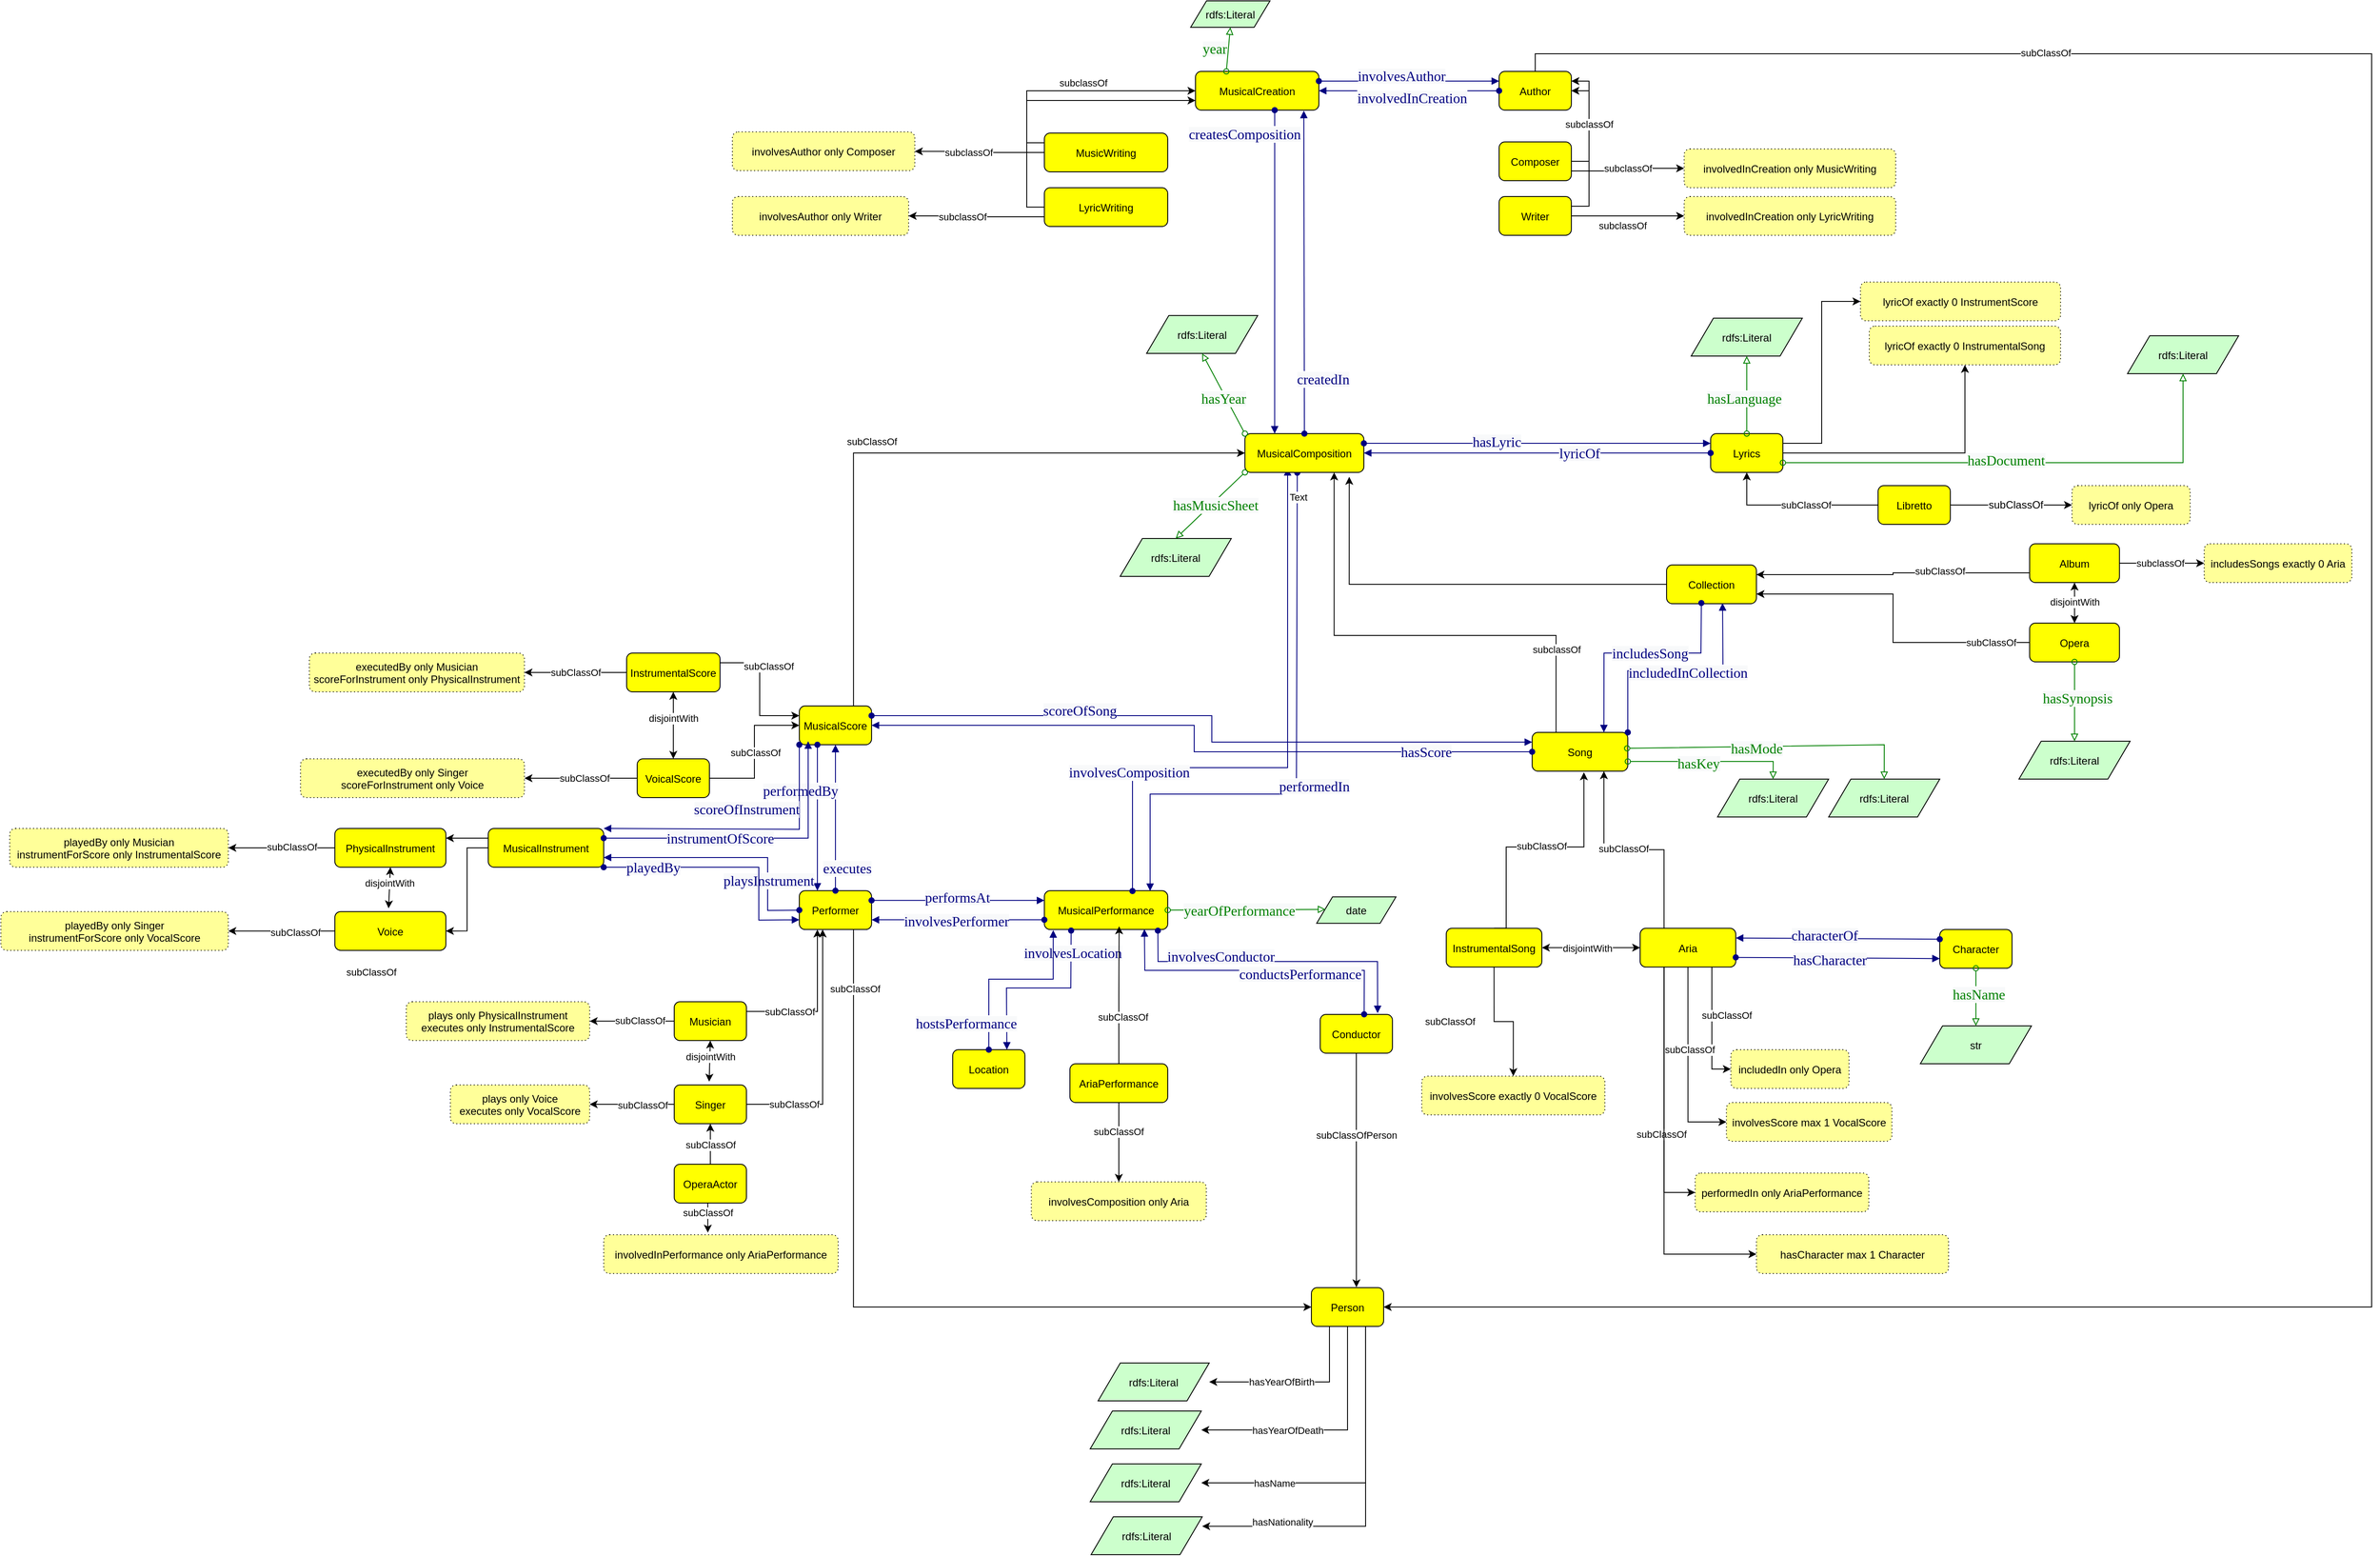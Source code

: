 <mxfile version="16.6.1" type="device"><diagram id="PXhZticDxshB7ba2NVFC" name="final version"><mxGraphModel dx="3589" dy="385" grid="1" gridSize="10" guides="1" tooltips="1" connect="1" arrows="1" fold="1" page="1" pageScale="1" pageWidth="827" pageHeight="1169" math="0" shadow="0"><root><mxCell id="XV5CLptgWq09bh0FQkoT-0"/><mxCell id="XV5CLptgWq09bh0FQkoT-1" parent="XV5CLptgWq09bh0FQkoT-0"/><mxCell id="XV5CLptgWq09bh0FQkoT-7" value="MusicalPerformance" style="graphMlID=n4;shape=rect;rounded=1;arcsize=30;fillColor=#ffff00;strokeColor=#000000;strokeWidth=1.0" parent="XV5CLptgWq09bh0FQkoT-1" vertex="1"><mxGeometry x="-796" y="1249.67" width="140" height="44" as="geometry"/></mxCell><mxCell id="XV5CLptgWq09bh0FQkoT-8" value="date" style="graphMlID=n6;shape=parallelogram;fillColor=#ccffcc;strokeColor=#000000;strokeWidth=1.0" parent="XV5CLptgWq09bh0FQkoT-1" vertex="1"><mxGeometry x="-487.02" y="1256.67" width="90" height="30" as="geometry"/></mxCell><mxCell id="XV5CLptgWq09bh0FQkoT-9" value="" style="graphMlID=e2;rounded=0;endArrow=block;strokeColor=#008000;strokeWidth=1.0;startArrow=oval;startFill=0;endFill=0;exitX=1;exitY=0.5;exitDx=0;exitDy=0;entryX=0.11;entryY=0.471;entryDx=0;entryDy=0;entryPerimeter=0;" parent="XV5CLptgWq09bh0FQkoT-1" source="XV5CLptgWq09bh0FQkoT-7" target="XV5CLptgWq09bh0FQkoT-8" edge="1"><mxGeometry relative="1" as="geometry"><mxPoint x="-826.03" y="1395.67" as="sourcePoint"/><mxPoint x="-606" y="1210" as="targetPoint"/><Array as="points"/></mxGeometry></mxCell><mxCell id="XV5CLptgWq09bh0FQkoT-10" value="&lt;font color=&quot;#008000&quot; face=&quot;dialog&quot;&gt;&lt;span style=&quot;font-size: 16px ; background-color: rgb(248 , 249 , 250)&quot;&gt;yearOfPerformance&lt;/span&gt;&lt;/font&gt;" style="text;html=1;align=center;verticalAlign=middle;resizable=0;points=[];labelBackgroundColor=#ffffff;" parent="XV5CLptgWq09bh0FQkoT-9" vertex="1" connectable="0"><mxGeometry x="-0.09" y="3" relative="1" as="geometry"><mxPoint x="-1" y="3" as="offset"/></mxGeometry></mxCell><mxCell id="XV5CLptgWq09bh0FQkoT-11" value="" style="graphMlID=e0;rounded=0;endArrow=block;strokeColor=#000080;strokeWidth=1.0;startArrow=oval;startFill=1;endFill=1;exitX=0.217;exitY=1.028;exitDx=0;exitDy=0;exitPerimeter=0;entryX=0.75;entryY=0;entryDx=0;entryDy=0;" parent="XV5CLptgWq09bh0FQkoT-1" source="XV5CLptgWq09bh0FQkoT-7" target="XV5CLptgWq09bh0FQkoT-141" edge="1"><mxGeometry relative="1" as="geometry"><mxPoint x="-736" y="1309.67" as="sourcePoint"/><mxPoint x="-766" y="1380" as="targetPoint"/><Array as="points"><mxPoint x="-766" y="1360"/><mxPoint x="-839" y="1360"/></Array></mxGeometry></mxCell><mxCell id="XV5CLptgWq09bh0FQkoT-12" value="&lt;span style=&quot;color: rgb(0 , 0 , 128) ; font-family: &amp;#34;dialog&amp;#34; ; font-size: 16px ; background-color: rgb(248 , 249 , 250)&quot;&gt;involvesLocation&lt;/span&gt;" style="text;html=1;align=center;verticalAlign=middle;resizable=0;points=[];labelBackgroundColor=#ffffff;" parent="XV5CLptgWq09bh0FQkoT-11" vertex="1" connectable="0"><mxGeometry x="-0.017" y="2" relative="1" as="geometry"><mxPoint x="39" y="-42" as="offset"/></mxGeometry></mxCell><mxCell id="XV5CLptgWq09bh0FQkoT-246" style="edgeStyle=orthogonalEdgeStyle;rounded=0;orthogonalLoop=1;jettySize=auto;html=1;exitX=0.25;exitY=0;exitDx=0;exitDy=0;entryX=0.75;entryY=1;entryDx=0;entryDy=0;" parent="XV5CLptgWq09bh0FQkoT-1" source="XV5CLptgWq09bh0FQkoT-21" target="XV5CLptgWq09bh0FQkoT-38" edge="1"><mxGeometry relative="1" as="geometry"><mxPoint x="-268.675" y="775" as="targetPoint"/><Array as="points"><mxPoint x="-215" y="960"/><mxPoint x="-467" y="960"/></Array></mxGeometry></mxCell><mxCell id="XV5CLptgWq09bh0FQkoT-247" value="subclassOf" style="edgeLabel;html=1;align=center;verticalAlign=middle;resizable=0;points=[];" parent="XV5CLptgWq09bh0FQkoT-246" vertex="1" connectable="0"><mxGeometry x="-0.656" relative="1" as="geometry"><mxPoint as="offset"/></mxGeometry></mxCell><mxCell id="XV5CLptgWq09bh0FQkoT-21" value="Song" style="graphMlID=n4;shape=rect;rounded=1;arcsize=30;fillColor=#ffff00;strokeColor=#000000;strokeWidth=1.0" parent="XV5CLptgWq09bh0FQkoT-1" vertex="1"><mxGeometry x="-242.52" y="1070" width="108.52" height="44" as="geometry"/></mxCell><mxCell id="XV5CLptgWq09bh0FQkoT-22" value="" style="graphMlID=e0;rounded=0;endArrow=block;strokeColor=#000080;strokeWidth=1.0;startArrow=oval;startFill=1;endFill=1;" parent="XV5CLptgWq09bh0FQkoT-1" edge="1"><mxGeometry relative="1" as="geometry"><mxPoint x="-696" y="1250" as="sourcePoint"/><mxPoint x="-520" y="770" as="targetPoint"/><Array as="points"><mxPoint x="-696" y="1110"/><mxPoint x="-520" y="1110"/></Array></mxGeometry></mxCell><mxCell id="XV5CLptgWq09bh0FQkoT-23" value="&lt;span style=&quot;color: rgb(0 , 0 , 128) ; font-family: &amp;#34;dialog&amp;#34; ; font-size: 16px ; background-color: rgb(248 , 249 , 250)&quot;&gt;involvesComposition&lt;/span&gt;" style="text;html=1;align=center;verticalAlign=middle;resizable=0;points=[];labelBackgroundColor=#ffffff;" parent="XV5CLptgWq09bh0FQkoT-22" vertex="1" connectable="0"><mxGeometry x="-0.017" y="2" relative="1" as="geometry"><mxPoint x="-178" y="11" as="offset"/></mxGeometry></mxCell><mxCell id="XV5CLptgWq09bh0FQkoT-24" value="" style="graphMlID=e0;rounded=0;endArrow=block;strokeColor=#000080;strokeWidth=1.0;startArrow=oval;startFill=1;endFill=1;exitX=0.44;exitY=1.009;exitDx=0;exitDy=0;exitPerimeter=0;" parent="XV5CLptgWq09bh0FQkoT-1" source="XV5CLptgWq09bh0FQkoT-38" edge="1"><mxGeometry relative="1" as="geometry"><mxPoint x="-243" y="1113" as="sourcePoint"/><mxPoint x="-676" y="1250" as="targetPoint"/><Array as="points"><mxPoint x="-510" y="1140"/><mxPoint x="-676" y="1140"/></Array></mxGeometry></mxCell><mxCell id="XV5CLptgWq09bh0FQkoT-25" value="&lt;span style=&quot;color: rgb(0 , 0 , 128) ; font-family: &amp;#34;dialog&amp;#34; ; font-size: 16px ; background-color: rgb(248 , 249 , 250)&quot;&gt;performedIn&lt;/span&gt;" style="text;html=1;align=center;verticalAlign=middle;resizable=0;points=[];labelBackgroundColor=#ffffff;" parent="XV5CLptgWq09bh0FQkoT-24" vertex="1" connectable="0"><mxGeometry x="-0.017" y="2" relative="1" as="geometry"><mxPoint x="18" y="40" as="offset"/></mxGeometry></mxCell><mxCell id="VS4_SvqdHFr8lKUdqQA_-10" value="Text" style="edgeLabel;html=1;align=center;verticalAlign=middle;resizable=0;points=[];" parent="XV5CLptgWq09bh0FQkoT-24" vertex="1" connectable="0"><mxGeometry x="-0.914" y="1" relative="1" as="geometry"><mxPoint as="offset"/></mxGeometry></mxCell><mxCell id="XV5CLptgWq09bh0FQkoT-26" value="MusicalCreation" style="graphMlID=n4;shape=rect;rounded=1;arcsize=30;fillColor=#ffff00;strokeColor=#000000;strokeWidth=1.0" parent="XV5CLptgWq09bh0FQkoT-1" vertex="1"><mxGeometry x="-624.52" y="320.0" width="140" height="44" as="geometry"/></mxCell><mxCell id="XV5CLptgWq09bh0FQkoT-27" value="rdfs:Literal" style="graphMlID=n6;shape=parallelogram;fillColor=#ccffcc;strokeColor=#000000;strokeWidth=1.0" parent="XV5CLptgWq09bh0FQkoT-1" vertex="1"><mxGeometry x="-630.0" y="240.0" width="90" height="30" as="geometry"/></mxCell><mxCell id="XV5CLptgWq09bh0FQkoT-269" style="edgeStyle=orthogonalEdgeStyle;rounded=0;orthogonalLoop=1;jettySize=auto;html=1;exitX=0.5;exitY=0;exitDx=0;exitDy=0;entryX=1;entryY=0.5;entryDx=0;entryDy=0;" parent="XV5CLptgWq09bh0FQkoT-1" source="XV5CLptgWq09bh0FQkoT-28" target="XV5CLptgWq09bh0FQkoT-189" edge="1"><mxGeometry relative="1" as="geometry"><mxPoint x="340" y="620" as="targetPoint"/><Array as="points"><mxPoint x="-239" y="300"/><mxPoint x="710" y="300"/><mxPoint x="710" y="1722"/></Array></mxGeometry></mxCell><mxCell id="XV5CLptgWq09bh0FQkoT-270" value="subClassOf" style="edgeLabel;html=1;align=center;verticalAlign=middle;resizable=0;points=[];" parent="XV5CLptgWq09bh0FQkoT-269" vertex="1" connectable="0"><mxGeometry x="-0.659" y="1" relative="1" as="geometry"><mxPoint as="offset"/></mxGeometry></mxCell><mxCell id="XV5CLptgWq09bh0FQkoT-28" value="Author" style="graphMlID=n4;shape=rect;rounded=1;arcsize=30;fillColor=#ffff00;strokeColor=#000000;strokeWidth=1.0" parent="XV5CLptgWq09bh0FQkoT-1" vertex="1"><mxGeometry x="-280.0" y="320.0" width="81.968" height="44" as="geometry"/></mxCell><mxCell id="XV5CLptgWq09bh0FQkoT-29" value="" style="graphMlID=e2;rounded=0;endArrow=block;strokeColor=#008000;strokeWidth=1.0;startArrow=oval;startFill=0;endFill=0;exitX=0.25;exitY=0;exitDx=0;exitDy=0;entryX=0.5;entryY=1;entryDx=0;entryDy=0;" parent="XV5CLptgWq09bh0FQkoT-1" source="XV5CLptgWq09bh0FQkoT-26" target="XV5CLptgWq09bh0FQkoT-27" edge="1"><mxGeometry relative="1" as="geometry"><mxPoint x="-627.52" y="337.0" as="sourcePoint"/><mxPoint x="-689.42" y="270" as="targetPoint"/><Array as="points"/></mxGeometry></mxCell><mxCell id="XV5CLptgWq09bh0FQkoT-30" value="&lt;font color=&quot;#008000&quot; face=&quot;dialog&quot;&gt;&lt;span style=&quot;font-size: 16px ; background-color: rgb(248 , 249 , 250)&quot;&gt;year&lt;/span&gt;&lt;/font&gt;" style="text;html=1;align=center;verticalAlign=middle;resizable=0;points=[];labelBackgroundColor=#ffffff;" parent="XV5CLptgWq09bh0FQkoT-29" vertex="1" connectable="0"><mxGeometry x="-0.09" y="3" relative="1" as="geometry"><mxPoint x="-13" y="-3" as="offset"/></mxGeometry></mxCell><mxCell id="XV5CLptgWq09bh0FQkoT-31" value="" style="graphMlID=e0;rounded=0;endArrow=block;strokeColor=#000080;strokeWidth=1.0;startArrow=oval;startFill=1;endFill=1;exitX=1;exitY=0.25;exitDx=0;exitDy=0;entryX=0;entryY=0.25;entryDx=0;entryDy=0;" parent="XV5CLptgWq09bh0FQkoT-1" source="XV5CLptgWq09bh0FQkoT-26" target="XV5CLptgWq09bh0FQkoT-28" edge="1"><mxGeometry relative="1" as="geometry"><mxPoint x="-280.1" y="397.0" as="sourcePoint"/><mxPoint x="-199" y="410" as="targetPoint"/><Array as="points"/></mxGeometry></mxCell><mxCell id="XV5CLptgWq09bh0FQkoT-32" value="&lt;span style=&quot;color: rgb(0 , 0 , 128) ; font-family: &amp;#34;dialog&amp;#34; ; font-size: 16px ; background-color: rgb(248 , 249 , 250)&quot;&gt;involvesAuthor&lt;br&gt;&lt;/span&gt;" style="text;html=1;align=center;verticalAlign=middle;resizable=0;points=[];labelBackgroundColor=#ffffff;rotation=0;" parent="XV5CLptgWq09bh0FQkoT-31" vertex="1" connectable="0"><mxGeometry x="-0.017" y="2" relative="1" as="geometry"><mxPoint x="-7" y="-4" as="offset"/></mxGeometry></mxCell><mxCell id="XV5CLptgWq09bh0FQkoT-33" value="" style="graphMlID=e0;rounded=0;endArrow=block;strokeColor=#000080;strokeWidth=1.0;startArrow=oval;startFill=1;endFill=1;exitX=0;exitY=0.5;exitDx=0;exitDy=0;entryX=1;entryY=0.5;entryDx=0;entryDy=0;" parent="XV5CLptgWq09bh0FQkoT-1" source="XV5CLptgWq09bh0FQkoT-28" target="XV5CLptgWq09bh0FQkoT-26" edge="1"><mxGeometry relative="1" as="geometry"><mxPoint x="-130" y="345" as="sourcePoint"/><mxPoint x="-310" y="390" as="targetPoint"/><Array as="points"/></mxGeometry></mxCell><mxCell id="XV5CLptgWq09bh0FQkoT-34" value="&lt;span style=&quot;color: rgb(0 , 0 , 128) ; font-family: &amp;#34;dialog&amp;#34; ; font-size: 16px ; background-color: rgb(248 , 249 , 250)&quot;&gt;involvedInCreation&lt;br&gt;&lt;/span&gt;" style="text;html=1;align=center;verticalAlign=middle;resizable=0;points=[];labelBackgroundColor=#ffffff;rotation=0;" parent="XV5CLptgWq09bh0FQkoT-33" vertex="1" connectable="0"><mxGeometry x="-0.017" y="2" relative="1" as="geometry"><mxPoint x="1" y="6" as="offset"/></mxGeometry></mxCell><mxCell id="XV5CLptgWq09bh0FQkoT-37" style="edgeStyle=orthogonalEdgeStyle;rounded=0;orthogonalLoop=1;jettySize=auto;html=1;exitX=0;exitY=0.5;exitDx=0;exitDy=0;" parent="XV5CLptgWq09bh0FQkoT-1" source="XV5CLptgWq09bh0FQkoT-38" edge="1"><mxGeometry relative="1" as="geometry"><mxPoint x="-568.634" y="753.111" as="targetPoint"/></mxGeometry></mxCell><mxCell id="XV5CLptgWq09bh0FQkoT-38" value="MusicalComposition" style="graphMlID=n4;shape=rect;rounded=1;arcsize=30;fillColor=#ffff00;strokeColor=#000000;strokeWidth=1.0" parent="XV5CLptgWq09bh0FQkoT-1" vertex="1"><mxGeometry x="-568.43" y="731" width="134.97" height="44" as="geometry"/></mxCell><mxCell id="XV5CLptgWq09bh0FQkoT-271" style="edgeStyle=orthogonalEdgeStyle;rounded=0;orthogonalLoop=1;jettySize=auto;html=1;exitX=1;exitY=0.5;exitDx=0;exitDy=0;" parent="XV5CLptgWq09bh0FQkoT-1" source="XV5CLptgWq09bh0FQkoT-55" target="XV5CLptgWq09bh0FQkoT-272" edge="1"><mxGeometry relative="1" as="geometry"><mxPoint x="180.0" y="740" as="targetPoint"/></mxGeometry></mxCell><mxCell id="XV5CLptgWq09bh0FQkoT-278" style="edgeStyle=orthogonalEdgeStyle;rounded=0;orthogonalLoop=1;jettySize=auto;html=1;exitX=1;exitY=0.25;exitDx=0;exitDy=0;entryX=0;entryY=0.5;entryDx=0;entryDy=0;" parent="XV5CLptgWq09bh0FQkoT-1" source="XV5CLptgWq09bh0FQkoT-55" target="XV5CLptgWq09bh0FQkoT-279" edge="1"><mxGeometry relative="1" as="geometry"><mxPoint x="200.0" y="700" as="targetPoint"/></mxGeometry></mxCell><mxCell id="XV5CLptgWq09bh0FQkoT-55" value="Lyrics" style="graphMlID=n4;shape=rect;rounded=1;arcsize=30;fillColor=#ffff00;strokeColor=#000000;strokeWidth=1.0" parent="XV5CLptgWq09bh0FQkoT-1" vertex="1"><mxGeometry x="-40" y="731" width="81.968" height="44" as="geometry"/></mxCell><mxCell id="XV5CLptgWq09bh0FQkoT-273" style="edgeStyle=orthogonalEdgeStyle;rounded=0;orthogonalLoop=1;jettySize=auto;html=1;exitX=0;exitY=0.5;exitDx=0;exitDy=0;entryX=0.877;entryY=1.114;entryDx=0;entryDy=0;entryPerimeter=0;" parent="XV5CLptgWq09bh0FQkoT-1" source="XV5CLptgWq09bh0FQkoT-66" target="XV5CLptgWq09bh0FQkoT-38" edge="1"><mxGeometry relative="1" as="geometry"/></mxCell><mxCell id="XV5CLptgWq09bh0FQkoT-66" value="Collection" style="graphMlID=n4;shape=rect;rounded=1;arcsize=30;fillColor=#ffff00;strokeColor=#000000;strokeWidth=1.0" parent="XV5CLptgWq09bh0FQkoT-1" vertex="1"><mxGeometry x="-90.0" y="880" width="101.97" height="44" as="geometry"/></mxCell><mxCell id="XV5CLptgWq09bh0FQkoT-67" style="edgeStyle=orthogonalEdgeStyle;rounded=0;orthogonalLoop=1;jettySize=auto;html=1;exitX=0;exitY=0.5;exitDx=0;exitDy=0;entryX=1;entryY=0.75;entryDx=0;entryDy=0;" parent="XV5CLptgWq09bh0FQkoT-1" source="XV5CLptgWq09bh0FQkoT-69" target="XV5CLptgWq09bh0FQkoT-66" edge="1"><mxGeometry relative="1" as="geometry"/></mxCell><mxCell id="XV5CLptgWq09bh0FQkoT-68" value="subClassOf" style="edgeLabel;html=1;align=center;verticalAlign=middle;resizable=0;points=[];" parent="XV5CLptgWq09bh0FQkoT-67" vertex="1" connectable="0"><mxGeometry x="-0.683" relative="1" as="geometry"><mxPoint x="14" as="offset"/></mxGeometry></mxCell><mxCell id="XV5CLptgWq09bh0FQkoT-69" value="Opera" style="graphMlID=n4;shape=rect;rounded=1;arcsize=30;fillColor=#ffff00;strokeColor=#000000;strokeWidth=1.0" parent="XV5CLptgWq09bh0FQkoT-1" vertex="1"><mxGeometry x="321.92" y="946" width="101.97" height="44" as="geometry"/></mxCell><mxCell id="XV5CLptgWq09bh0FQkoT-70" style="edgeStyle=orthogonalEdgeStyle;rounded=0;orthogonalLoop=1;jettySize=auto;html=1;exitX=0;exitY=0.75;exitDx=0;exitDy=0;entryX=1;entryY=0.25;entryDx=0;entryDy=0;" parent="XV5CLptgWq09bh0FQkoT-1" source="XV5CLptgWq09bh0FQkoT-73" target="XV5CLptgWq09bh0FQkoT-66" edge="1"><mxGeometry relative="1" as="geometry"><mxPoint x="690" y="920" as="targetPoint"/></mxGeometry></mxCell><mxCell id="XV5CLptgWq09bh0FQkoT-71" value="subClassOf" style="edgeLabel;html=1;align=center;verticalAlign=middle;resizable=0;points=[];" parent="XV5CLptgWq09bh0FQkoT-70" vertex="1" connectable="0"><mxGeometry x="-0.458" y="-1" relative="1" as="geometry"><mxPoint x="-18" y="-1" as="offset"/></mxGeometry></mxCell><mxCell id="XV5CLptgWq09bh0FQkoT-72" style="edgeStyle=orthogonalEdgeStyle;rounded=0;orthogonalLoop=1;jettySize=auto;html=1;exitX=1;exitY=0.5;exitDx=0;exitDy=0;" parent="XV5CLptgWq09bh0FQkoT-1" source="XV5CLptgWq09bh0FQkoT-73" target="XV5CLptgWq09bh0FQkoT-179" edge="1"><mxGeometry relative="1" as="geometry"><mxPoint x="218.92" y="878.125" as="targetPoint"/></mxGeometry></mxCell><mxCell id="XV5CLptgWq09bh0FQkoT-276" value="subclassOf" style="edgeLabel;html=1;align=center;verticalAlign=middle;resizable=0;points=[];" parent="XV5CLptgWq09bh0FQkoT-72" vertex="1" connectable="0"><mxGeometry x="-0.256" y="-2" relative="1" as="geometry"><mxPoint x="10" y="-2" as="offset"/></mxGeometry></mxCell><mxCell id="XV5CLptgWq09bh0FQkoT-73" value="Album" style="graphMlID=n4;shape=rect;rounded=1;arcsize=30;fillColor=#ffff00;strokeColor=#000000;strokeWidth=1.0" parent="XV5CLptgWq09bh0FQkoT-1" vertex="1"><mxGeometry x="321.92" y="856" width="101.97" height="44" as="geometry"/></mxCell><mxCell id="XV5CLptgWq09bh0FQkoT-74" value="" style="graphMlID=e0;rounded=0;endArrow=block;strokeColor=#000080;strokeWidth=1.0;startArrow=oval;startFill=1;endFill=1;exitX=1;exitY=0;exitDx=0;exitDy=0;entryX=0.623;entryY=0.984;entryDx=0;entryDy=0;entryPerimeter=0;" parent="XV5CLptgWq09bh0FQkoT-1" source="XV5CLptgWq09bh0FQkoT-21" target="XV5CLptgWq09bh0FQkoT-66" edge="1"><mxGeometry relative="1" as="geometry"><mxPoint x="-104" y="1122" as="sourcePoint"/><mxPoint x="14" y="1120" as="targetPoint"/><Array as="points"><mxPoint x="-134" y="1000"/><mxPoint x="-26" y="1000"/></Array></mxGeometry></mxCell><mxCell id="XV5CLptgWq09bh0FQkoT-75" value="&lt;span style=&quot;color: rgb(0 , 0 , 128) ; font-family: &amp;#34;dialog&amp;#34; ; font-size: 16px ; background-color: rgb(248 , 249 , 250)&quot;&gt;includedInCollection&lt;/span&gt;" style="text;html=1;align=center;verticalAlign=middle;resizable=0;points=[];labelBackgroundColor=#ffffff;" parent="XV5CLptgWq09bh0FQkoT-74" vertex="1" connectable="0"><mxGeometry x="-0.017" y="2" relative="1" as="geometry"><mxPoint x="13" y="4" as="offset"/></mxGeometry></mxCell><mxCell id="XV5CLptgWq09bh0FQkoT-76" value="" style="graphMlID=e0;rounded=0;endArrow=block;strokeColor=#000080;strokeWidth=1.0;startArrow=oval;startFill=1;endFill=1;entryX=0.75;entryY=0;entryDx=0;entryDy=0;exitX=0.387;exitY=0.982;exitDx=0;exitDy=0;exitPerimeter=0;" parent="XV5CLptgWq09bh0FQkoT-1" source="XV5CLptgWq09bh0FQkoT-66" target="XV5CLptgWq09bh0FQkoT-21" edge="1"><mxGeometry relative="1" as="geometry"><mxPoint x="-80" y="930" as="sourcePoint"/><mxPoint x="24" y="1130" as="targetPoint"/><Array as="points"><mxPoint x="-51" y="980"/><mxPoint x="-161" y="980"/></Array></mxGeometry></mxCell><mxCell id="XV5CLptgWq09bh0FQkoT-77" value="&lt;span style=&quot;color: rgb(0 , 0 , 128) ; font-family: &amp;#34;dialog&amp;#34; ; font-size: 16px ; background-color: rgb(248 , 249 , 250)&quot;&gt;includesSong&lt;/span&gt;" style="text;html=1;align=center;verticalAlign=middle;resizable=0;points=[];labelBackgroundColor=#ffffff;" parent="XV5CLptgWq09bh0FQkoT-76" vertex="1" connectable="0"><mxGeometry x="-0.017" y="2" relative="1" as="geometry"><mxPoint x="11" y="-2" as="offset"/></mxGeometry></mxCell><mxCell id="XV5CLptgWq09bh0FQkoT-78" style="edgeStyle=orthogonalEdgeStyle;rounded=0;orthogonalLoop=1;jettySize=auto;html=1;exitX=0.5;exitY=0;exitDx=0;exitDy=0;entryX=0.541;entryY=1.029;entryDx=0;entryDy=0;entryPerimeter=0;" parent="XV5CLptgWq09bh0FQkoT-1" source="XV5CLptgWq09bh0FQkoT-82" target="XV5CLptgWq09bh0FQkoT-21" edge="1"><mxGeometry relative="1" as="geometry"><Array as="points"><mxPoint x="-272" y="1292"/><mxPoint x="-272" y="1200"/><mxPoint x="-184" y="1200"/></Array></mxGeometry></mxCell><mxCell id="XV5CLptgWq09bh0FQkoT-79" value="subClassOf" style="edgeLabel;html=1;align=center;verticalAlign=middle;resizable=0;points=[];" parent="XV5CLptgWq09bh0FQkoT-78" vertex="1" connectable="0"><mxGeometry x="0.622" y="1" relative="1" as="geometry"><mxPoint x="-47" y="31" as="offset"/></mxGeometry></mxCell><mxCell id="XV5CLptgWq09bh0FQkoT-80" style="edgeStyle=orthogonalEdgeStyle;rounded=0;orthogonalLoop=1;jettySize=auto;html=1;exitX=0.5;exitY=1;exitDx=0;exitDy=0;" parent="XV5CLptgWq09bh0FQkoT-1" source="XV5CLptgWq09bh0FQkoT-82" target="XV5CLptgWq09bh0FQkoT-114" edge="1"><mxGeometry relative="1" as="geometry"/></mxCell><mxCell id="XV5CLptgWq09bh0FQkoT-81" value="subClassOf" style="edgeLabel;html=1;align=center;verticalAlign=middle;resizable=0;points=[];" parent="XV5CLptgWq09bh0FQkoT-80" vertex="1" connectable="0"><mxGeometry x="-0.026" relative="1" as="geometry"><mxPoint x="-60" as="offset"/></mxGeometry></mxCell><mxCell id="XV5CLptgWq09bh0FQkoT-82" value="InstrumentalSong" style="graphMlID=n4;shape=rect;rounded=1;arcsize=30;fillColor=#ffff00;strokeColor=#000000;strokeWidth=1.0" parent="XV5CLptgWq09bh0FQkoT-1" vertex="1"><mxGeometry x="-340" y="1292.3" width="108.52" height="44" as="geometry"/></mxCell><mxCell id="XV5CLptgWq09bh0FQkoT-83" style="edgeStyle=orthogonalEdgeStyle;rounded=0;orthogonalLoop=1;jettySize=auto;html=1;exitX=0.75;exitY=1;exitDx=0;exitDy=0;entryX=0;entryY=0.5;entryDx=0;entryDy=0;" parent="XV5CLptgWq09bh0FQkoT-1" source="XV5CLptgWq09bh0FQkoT-89" target="XV5CLptgWq09bh0FQkoT-108" edge="1"><mxGeometry relative="1" as="geometry"/></mxCell><mxCell id="XV5CLptgWq09bh0FQkoT-84" value="subClassOf" style="edgeLabel;html=1;align=center;verticalAlign=middle;resizable=0;points=[];" parent="XV5CLptgWq09bh0FQkoT-83" vertex="1" connectable="0"><mxGeometry x="0.299" relative="1" as="geometry"><mxPoint x="16" y="-35" as="offset"/></mxGeometry></mxCell><mxCell id="XV5CLptgWq09bh0FQkoT-85" style="edgeStyle=orthogonalEdgeStyle;rounded=0;orthogonalLoop=1;jettySize=auto;html=1;exitX=0.5;exitY=1;exitDx=0;exitDy=0;entryX=0;entryY=0.5;entryDx=0;entryDy=0;" parent="XV5CLptgWq09bh0FQkoT-1" source="XV5CLptgWq09bh0FQkoT-89" target="XV5CLptgWq09bh0FQkoT-113" edge="1"><mxGeometry relative="1" as="geometry"><mxPoint y="1600" as="targetPoint"/><Array as="points"><mxPoint x="-66" y="1512"/></Array></mxGeometry></mxCell><mxCell id="XV5CLptgWq09bh0FQkoT-86" value="subClassOf" style="edgeLabel;html=1;align=center;verticalAlign=middle;resizable=0;points=[];" parent="XV5CLptgWq09bh0FQkoT-85" vertex="1" connectable="0"><mxGeometry x="-0.147" y="1" relative="1" as="geometry"><mxPoint as="offset"/></mxGeometry></mxCell><mxCell id="XV5CLptgWq09bh0FQkoT-87" style="edgeStyle=orthogonalEdgeStyle;rounded=0;orthogonalLoop=1;jettySize=auto;html=1;exitX=0.25;exitY=0;exitDx=0;exitDy=0;entryX=0.75;entryY=1;entryDx=0;entryDy=0;" parent="XV5CLptgWq09bh0FQkoT-1" source="XV5CLptgWq09bh0FQkoT-89" target="XV5CLptgWq09bh0FQkoT-21" edge="1"><mxGeometry relative="1" as="geometry"/></mxCell><mxCell id="XV5CLptgWq09bh0FQkoT-88" value="subClassOf" style="edgeLabel;html=1;align=center;verticalAlign=middle;resizable=0;points=[];" parent="XV5CLptgWq09bh0FQkoT-87" vertex="1" connectable="0"><mxGeometry x="0.101" y="-1" relative="1" as="geometry"><mxPoint as="offset"/></mxGeometry></mxCell><mxCell id="XV5CLptgWq09bh0FQkoT-280" style="edgeStyle=orthogonalEdgeStyle;rounded=0;orthogonalLoop=1;jettySize=auto;html=1;exitX=0.25;exitY=1;exitDx=0;exitDy=0;entryX=0;entryY=0.5;entryDx=0;entryDy=0;" parent="XV5CLptgWq09bh0FQkoT-1" source="XV5CLptgWq09bh0FQkoT-89" target="XV5CLptgWq09bh0FQkoT-281" edge="1"><mxGeometry relative="1" as="geometry"><mxPoint x="-40" y="1590.0" as="targetPoint"/></mxGeometry></mxCell><mxCell id="XV5CLptgWq09bh0FQkoT-282" value="subClassOf" style="edgeLabel;html=1;align=center;verticalAlign=middle;resizable=0;points=[];" parent="XV5CLptgWq09bh0FQkoT-280" vertex="1" connectable="0"><mxGeometry x="0.3" y="-3" relative="1" as="geometry"><mxPoint as="offset"/></mxGeometry></mxCell><mxCell id="XV5CLptgWq09bh0FQkoT-283" style="edgeStyle=orthogonalEdgeStyle;rounded=0;orthogonalLoop=1;jettySize=auto;html=1;exitX=0.25;exitY=1;exitDx=0;exitDy=0;entryX=0;entryY=0.5;entryDx=0;entryDy=0;" parent="XV5CLptgWq09bh0FQkoT-1" source="XV5CLptgWq09bh0FQkoT-89" target="XV5CLptgWq09bh0FQkoT-284" edge="1"><mxGeometry relative="1" as="geometry"><mxPoint x="-80" y="1672.5" as="targetPoint"/></mxGeometry></mxCell><mxCell id="XV5CLptgWq09bh0FQkoT-89" value="Aria" style="graphMlID=n4;shape=rect;rounded=1;arcsize=30;fillColor=#ffff00;strokeColor=#000000;strokeWidth=1.0" parent="XV5CLptgWq09bh0FQkoT-1" vertex="1"><mxGeometry x="-120" y="1292.3" width="108.52" height="44" as="geometry"/></mxCell><mxCell id="XV5CLptgWq09bh0FQkoT-90" style="edgeStyle=orthogonalEdgeStyle;rounded=0;orthogonalLoop=1;jettySize=auto;html=1;exitX=0;exitY=0.5;exitDx=0;exitDy=0;entryX=0.5;entryY=1;entryDx=0;entryDy=0;" parent="XV5CLptgWq09bh0FQkoT-1" source="XV5CLptgWq09bh0FQkoT-92" target="XV5CLptgWq09bh0FQkoT-55" edge="1"><mxGeometry relative="1" as="geometry"/></mxCell><mxCell id="XV5CLptgWq09bh0FQkoT-91" value="subClassOf" style="edgeLabel;html=1;align=center;verticalAlign=middle;resizable=0;points=[];" parent="XV5CLptgWq09bh0FQkoT-90" vertex="1" connectable="0"><mxGeometry x="-0.114" relative="1" as="geometry"><mxPoint as="offset"/></mxGeometry></mxCell><mxCell id="XV5CLptgWq09bh0FQkoT-92" value="Libretto" style="graphMlID=n4;shape=rect;rounded=1;arcsize=30;fillColor=#ffff00;strokeColor=#000000;strokeWidth=1.0" parent="XV5CLptgWq09bh0FQkoT-1" vertex="1"><mxGeometry x="150" y="790" width="81.968" height="44" as="geometry"/></mxCell><mxCell id="XV5CLptgWq09bh0FQkoT-93" value="lyricOf only Opera" style="graphMlID=n5;shape=rect;rounded=1;arcsize=30;fillColor=#ffff99;strokeColor=#000000;strokeWidth=1.0;dashed=1;dashPattern=1 3" parent="XV5CLptgWq09bh0FQkoT-1" vertex="1"><mxGeometry x="370" y="790" width="134.093" height="44" as="geometry"/></mxCell><mxCell id="XV5CLptgWq09bh0FQkoT-94" style="edgeStyle=orthogonalEdgeStyle;rounded=0;orthogonalLoop=1;jettySize=auto;html=1;exitX=0.75;exitY=0;exitDx=0;exitDy=0;entryX=0;entryY=0.5;entryDx=0;entryDy=0;" parent="XV5CLptgWq09bh0FQkoT-1" source="XV5CLptgWq09bh0FQkoT-96" target="XV5CLptgWq09bh0FQkoT-38" edge="1"><mxGeometry relative="1" as="geometry"><mxPoint x="-240" y="840" as="targetPoint"/><Array as="points"><mxPoint x="-1013" y="753"/></Array></mxGeometry></mxCell><mxCell id="XV5CLptgWq09bh0FQkoT-95" value="subClassOf" style="edgeLabel;html=1;align=center;verticalAlign=middle;resizable=0;points=[];" parent="XV5CLptgWq09bh0FQkoT-94" vertex="1" connectable="0"><mxGeometry x="0.132" y="2" relative="1" as="geometry"><mxPoint x="-107" y="-11" as="offset"/></mxGeometry></mxCell><mxCell id="XV5CLptgWq09bh0FQkoT-96" value="MusicalScore" style="graphMlID=n4;shape=rect;rounded=1;arcsize=30;fillColor=#ffff00;strokeColor=#000000;strokeWidth=1.0" parent="XV5CLptgWq09bh0FQkoT-1" vertex="1"><mxGeometry x="-1074.03" y="1040" width="81.968" height="44" as="geometry"/></mxCell><mxCell id="XV5CLptgWq09bh0FQkoT-97" value="" style="endArrow=classic;html=1;textDirection=ltr;rounded=0;exitX=1;exitY=0.5;exitDx=0;exitDy=0;" parent="XV5CLptgWq09bh0FQkoT-1" source="XV5CLptgWq09bh0FQkoT-92" target="XV5CLptgWq09bh0FQkoT-93" edge="1"><mxGeometry width="50" height="50" relative="1" as="geometry"><mxPoint x="-86" y="691" as="sourcePoint"/><mxPoint x="444" y="677.5" as="targetPoint"/></mxGeometry></mxCell><mxCell id="XV5CLptgWq09bh0FQkoT-98" value="subClassOf" style="text;html=1;align=center;verticalAlign=middle;resizable=0;points=[];labelBackgroundColor=#ffffff;rotation=0;strokeColor=#0000FF;fillColor=none;" parent="XV5CLptgWq09bh0FQkoT-97" vertex="1" connectable="0"><mxGeometry x="-0.221" relative="1" as="geometry"><mxPoint x="19.95" as="offset"/></mxGeometry></mxCell><mxCell id="XV5CLptgWq09bh0FQkoT-99" style="edgeStyle=orthogonalEdgeStyle;rounded=0;orthogonalLoop=1;jettySize=auto;html=1;exitX=1;exitY=0.25;exitDx=0;exitDy=0;entryX=0;entryY=0.25;entryDx=0;entryDy=0;" parent="XV5CLptgWq09bh0FQkoT-1" source="XV5CLptgWq09bh0FQkoT-102" target="XV5CLptgWq09bh0FQkoT-96" edge="1"><mxGeometry relative="1" as="geometry"/></mxCell><mxCell id="XV5CLptgWq09bh0FQkoT-100" value="subClassOf" style="edgeLabel;html=1;align=center;verticalAlign=middle;resizable=0;points=[];" parent="XV5CLptgWq09bh0FQkoT-99" vertex="1" connectable="0"><mxGeometry x="-0.344" y="1" relative="1" as="geometry"><mxPoint x="9" as="offset"/></mxGeometry></mxCell><mxCell id="XV5CLptgWq09bh0FQkoT-101" value="subClassOf" style="edgeStyle=orthogonalEdgeStyle;rounded=0;orthogonalLoop=1;jettySize=auto;html=1;exitX=0;exitY=0.5;exitDx=0;exitDy=0;entryX=1;entryY=0.5;entryDx=0;entryDy=0;" parent="XV5CLptgWq09bh0FQkoT-1" source="XV5CLptgWq09bh0FQkoT-102" target="XV5CLptgWq09bh0FQkoT-166" edge="1"><mxGeometry relative="1" as="geometry"/></mxCell><mxCell id="XV5CLptgWq09bh0FQkoT-102" value="InstrumentalScore" style="graphMlID=n4;shape=rect;rounded=1;arcsize=30;fillColor=#ffff00;strokeColor=#000000;strokeWidth=1.0" parent="XV5CLptgWq09bh0FQkoT-1" vertex="1"><mxGeometry x="-1270" y="980" width="105.97" height="44" as="geometry"/></mxCell><mxCell id="XV5CLptgWq09bh0FQkoT-103" style="edgeStyle=orthogonalEdgeStyle;rounded=0;orthogonalLoop=1;jettySize=auto;html=1;exitX=1;exitY=0.5;exitDx=0;exitDy=0;entryX=0;entryY=0.5;entryDx=0;entryDy=0;" parent="XV5CLptgWq09bh0FQkoT-1" source="XV5CLptgWq09bh0FQkoT-107" target="XV5CLptgWq09bh0FQkoT-96" edge="1"><mxGeometry relative="1" as="geometry"/></mxCell><mxCell id="XV5CLptgWq09bh0FQkoT-104" value="subClassOf" style="edgeLabel;html=1;align=center;verticalAlign=middle;resizable=0;points=[];" parent="XV5CLptgWq09bh0FQkoT-103" vertex="1" connectable="0"><mxGeometry x="-0.2" y="-1" relative="1" as="geometry"><mxPoint y="-15" as="offset"/></mxGeometry></mxCell><mxCell id="XV5CLptgWq09bh0FQkoT-105" style="edgeStyle=orthogonalEdgeStyle;rounded=0;orthogonalLoop=1;jettySize=auto;html=1;exitX=0;exitY=0.5;exitDx=0;exitDy=0;entryX=1;entryY=0.5;entryDx=0;entryDy=0;" parent="XV5CLptgWq09bh0FQkoT-1" source="XV5CLptgWq09bh0FQkoT-107" target="XV5CLptgWq09bh0FQkoT-165" edge="1"><mxGeometry relative="1" as="geometry"/></mxCell><mxCell id="XV5CLptgWq09bh0FQkoT-106" value="subClassOf" style="edgeLabel;html=1;align=center;verticalAlign=middle;resizable=0;points=[];" parent="XV5CLptgWq09bh0FQkoT-105" vertex="1" connectable="0"><mxGeometry x="-0.21" y="2" relative="1" as="geometry"><mxPoint x="-10" y="-2" as="offset"/></mxGeometry></mxCell><mxCell id="XV5CLptgWq09bh0FQkoT-107" value="VoicalScore" style="graphMlID=n4;shape=rect;rounded=1;arcsize=30;fillColor=#ffff00;strokeColor=#000000;strokeWidth=1.0" parent="XV5CLptgWq09bh0FQkoT-1" vertex="1"><mxGeometry x="-1258" y="1100" width="81.968" height="44" as="geometry"/></mxCell><mxCell id="XV5CLptgWq09bh0FQkoT-108" value="includedIn only Opera" style="graphMlID=n5;shape=rect;rounded=1;arcsize=30;fillColor=#ffff99;strokeColor=#000000;strokeWidth=1.0;dashed=1;dashPattern=1 3" parent="XV5CLptgWq09bh0FQkoT-1" vertex="1"><mxGeometry x="-17.08" y="1430" width="134.093" height="44" as="geometry"/></mxCell><mxCell id="XV5CLptgWq09bh0FQkoT-109" value="" style="graphMlID=e0;rounded=0;endArrow=block;strokeColor=#000080;strokeWidth=1.0;startArrow=oval;startFill=1;endFill=1;exitX=1;exitY=0.25;exitDx=0;exitDy=0;entryX=0;entryY=0.25;entryDx=0;entryDy=0;" parent="XV5CLptgWq09bh0FQkoT-1" source="XV5CLptgWq09bh0FQkoT-96" target="XV5CLptgWq09bh0FQkoT-21" edge="1"><mxGeometry relative="1" as="geometry"><mxPoint x="-346" y="940.082" as="sourcePoint"/><mxPoint x="-276" y="1081" as="targetPoint"/><Array as="points"><mxPoint x="-606" y="1051"/><mxPoint x="-606" y="1081"/></Array></mxGeometry></mxCell><mxCell id="XV5CLptgWq09bh0FQkoT-110" value="&lt;span style=&quot;color: rgb(0 , 0 , 128) ; font-family: &amp;#34;dialog&amp;#34; ; font-size: 16px ; background-color: rgb(248 , 249 , 250)&quot;&gt;scoreOfSong&lt;/span&gt;" style="text;html=1;align=center;verticalAlign=middle;resizable=0;points=[];labelBackgroundColor=#ffffff;strokeColor=#0000FF;fillColor=none;" parent="XV5CLptgWq09bh0FQkoT-109" vertex="1" connectable="0"><mxGeometry x="-0.017" y="2" relative="1" as="geometry"><mxPoint x="-147" y="-4" as="offset"/></mxGeometry></mxCell><mxCell id="XV5CLptgWq09bh0FQkoT-111" value="" style="graphMlID=e0;rounded=0;endArrow=block;strokeColor=#000080;strokeWidth=1.0;startArrow=oval;startFill=1;endFill=1;entryX=1;entryY=0.5;entryDx=0;entryDy=0;exitX=0;exitY=0.5;exitDx=0;exitDy=0;" parent="XV5CLptgWq09bh0FQkoT-1" source="XV5CLptgWq09bh0FQkoT-21" target="XV5CLptgWq09bh0FQkoT-96" edge="1"><mxGeometry relative="1" as="geometry"><mxPoint x="-246" y="1091" as="sourcePoint"/><mxPoint x="-232.52" y="1091.0" as="targetPoint"/><Array as="points"><mxPoint x="-626" y="1092"/><mxPoint x="-626" y="1062"/></Array></mxGeometry></mxCell><mxCell id="XV5CLptgWq09bh0FQkoT-112" value="&lt;span style=&quot;color: rgb(0 , 0 , 128) ; font-family: &amp;#34;dialog&amp;#34; ; font-size: 16px ; background-color: rgb(248 , 249 , 250)&quot;&gt;hasScore&lt;/span&gt;" style="text;html=1;align=center;verticalAlign=middle;resizable=0;points=[];labelBackgroundColor=#ffffff;strokeColor=#0000FF;fillColor=none;" parent="XV5CLptgWq09bh0FQkoT-111" vertex="1" connectable="0"><mxGeometry x="-0.017" y="2" relative="1" as="geometry"><mxPoint x="262" y="-2" as="offset"/></mxGeometry></mxCell><mxCell id="XV5CLptgWq09bh0FQkoT-113" value="involvesScore max 1 VocalScore" style="graphMlID=n5;shape=rect;rounded=1;arcsize=30;fillColor=#ffff99;strokeColor=#000000;strokeWidth=1.0;dashed=1;dashPattern=1 3" parent="XV5CLptgWq09bh0FQkoT-1" vertex="1"><mxGeometry x="-22.1" y="1490" width="187.78" height="44" as="geometry"/></mxCell><mxCell id="XV5CLptgWq09bh0FQkoT-114" value="involvesScore exactly 0 VocalScore" style="graphMlID=n5;shape=rect;rounded=1;arcsize=30;fillColor=#ffff99;strokeColor=#000000;strokeWidth=1.0;dashed=1;dashPattern=1 3" parent="XV5CLptgWq09bh0FQkoT-1" vertex="1"><mxGeometry x="-367.79" y="1460" width="207.79" height="44" as="geometry"/></mxCell><mxCell id="XV5CLptgWq09bh0FQkoT-115" style="edgeStyle=orthogonalEdgeStyle;rounded=0;orthogonalLoop=1;jettySize=auto;html=1;exitX=0.75;exitY=1;exitDx=0;exitDy=0;entryX=0;entryY=0.5;entryDx=0;entryDy=0;" parent="XV5CLptgWq09bh0FQkoT-1" source="XV5CLptgWq09bh0FQkoT-117" target="XV5CLptgWq09bh0FQkoT-189" edge="1"><mxGeometry relative="1" as="geometry"/></mxCell><mxCell id="XV5CLptgWq09bh0FQkoT-116" value="subClassOf" style="edgeLabel;html=1;align=center;verticalAlign=middle;resizable=0;points=[];" parent="XV5CLptgWq09bh0FQkoT-115" vertex="1" connectable="0"><mxGeometry x="-0.861" y="1" relative="1" as="geometry"><mxPoint y="1" as="offset"/></mxGeometry></mxCell><mxCell id="XV5CLptgWq09bh0FQkoT-117" value="Performer" style="graphMlID=n4;shape=rect;rounded=1;arcsize=30;fillColor=#ffff00;strokeColor=#000000;strokeWidth=1.0" parent="XV5CLptgWq09bh0FQkoT-1" vertex="1"><mxGeometry x="-1074.03" y="1249.67" width="81.968" height="44" as="geometry"/></mxCell><mxCell id="XV5CLptgWq09bh0FQkoT-118" value="" style="graphMlID=e0;rounded=0;endArrow=block;strokeColor=#000080;strokeWidth=1.0;startArrow=oval;startFill=1;endFill=1;exitX=0.5;exitY=0;exitDx=0;exitDy=0;entryX=0.5;entryY=1;entryDx=0;entryDy=0;" parent="XV5CLptgWq09bh0FQkoT-1" source="XV5CLptgWq09bh0FQkoT-117" target="XV5CLptgWq09bh0FQkoT-96" edge="1"><mxGeometry relative="1" as="geometry"><mxPoint x="-669.24" y="1304.11" as="sourcePoint"/><mxPoint x="-666.0" y="1380" as="targetPoint"/></mxGeometry></mxCell><mxCell id="XV5CLptgWq09bh0FQkoT-119" value="&lt;span style=&quot;color: rgb(0 , 0 , 128) ; font-family: &amp;#34;dialog&amp;#34; ; font-size: 16px ; background-color: rgb(248 , 249 , 250)&quot;&gt;executes&lt;/span&gt;" style="text;html=1;align=center;verticalAlign=middle;resizable=0;points=[];labelBackgroundColor=#ffffff;" parent="XV5CLptgWq09bh0FQkoT-118" vertex="1" connectable="0"><mxGeometry x="-0.017" y="2" relative="1" as="geometry"><mxPoint x="15" y="56" as="offset"/></mxGeometry></mxCell><mxCell id="XV5CLptgWq09bh0FQkoT-120" value="" style="graphMlID=e0;rounded=0;endArrow=block;strokeColor=#000080;strokeWidth=1.0;startArrow=oval;startFill=1;endFill=1;exitX=0.25;exitY=1;exitDx=0;exitDy=0;entryX=0.25;entryY=0;entryDx=0;entryDy=0;" parent="XV5CLptgWq09bh0FQkoT-1" source="XV5CLptgWq09bh0FQkoT-96" target="XV5CLptgWq09bh0FQkoT-117" edge="1"><mxGeometry relative="1" as="geometry"><mxPoint x="-905.016" y="1259.67" as="sourcePoint"/><mxPoint x="-905.016" y="1094.0" as="targetPoint"/></mxGeometry></mxCell><mxCell id="XV5CLptgWq09bh0FQkoT-121" value="&lt;span style=&quot;color: rgb(0 , 0 , 128) ; font-family: &amp;#34;dialog&amp;#34; ; font-size: 16px ; background-color: rgb(248 , 249 , 250)&quot;&gt;performedBy&lt;/span&gt;" style="text;html=1;align=center;verticalAlign=middle;resizable=0;points=[];labelBackgroundColor=#ffffff;" parent="XV5CLptgWq09bh0FQkoT-120" vertex="1" connectable="0"><mxGeometry x="-0.017" y="2" relative="1" as="geometry"><mxPoint x="-22" y="-30" as="offset"/></mxGeometry></mxCell><mxCell id="XV5CLptgWq09bh0FQkoT-122" value="" style="graphMlID=e0;rounded=0;endArrow=block;strokeColor=#000080;strokeWidth=1.0;startArrow=oval;startFill=1;endFill=1;exitX=1;exitY=0.25;exitDx=0;exitDy=0;entryX=0;entryY=0.25;entryDx=0;entryDy=0;" parent="XV5CLptgWq09bh0FQkoT-1" source="XV5CLptgWq09bh0FQkoT-117" target="XV5CLptgWq09bh0FQkoT-7" edge="1"><mxGeometry relative="1" as="geometry"><mxPoint x="-895.016" y="1269.67" as="sourcePoint"/><mxPoint x="-895.016" y="1104.0" as="targetPoint"/></mxGeometry></mxCell><mxCell id="XV5CLptgWq09bh0FQkoT-123" value="&lt;span style=&quot;color: rgb(0 , 0 , 128) ; font-family: &amp;#34;dialog&amp;#34; ; font-size: 16px ; background-color: rgb(248 , 249 , 250)&quot;&gt;performsAt&lt;/span&gt;" style="text;html=1;align=center;verticalAlign=middle;resizable=0;points=[];labelBackgroundColor=#ffffff;" parent="XV5CLptgWq09bh0FQkoT-122" vertex="1" connectable="0"><mxGeometry x="-0.017" y="2" relative="1" as="geometry"><mxPoint y="-2" as="offset"/></mxGeometry></mxCell><mxCell id="XV5CLptgWq09bh0FQkoT-124" value="" style="graphMlID=e0;rounded=0;endArrow=block;strokeColor=#000080;strokeWidth=1.0;startArrow=oval;startFill=1;endFill=1;exitX=0;exitY=0.75;exitDx=0;exitDy=0;entryX=1;entryY=0.75;entryDx=0;entryDy=0;" parent="XV5CLptgWq09bh0FQkoT-1" source="XV5CLptgWq09bh0FQkoT-7" target="XV5CLptgWq09bh0FQkoT-117" edge="1"><mxGeometry relative="1" as="geometry"><mxPoint x="-982.062" y="1270.67" as="sourcePoint"/><mxPoint x="-786.0" y="1270.67" as="targetPoint"/></mxGeometry></mxCell><mxCell id="XV5CLptgWq09bh0FQkoT-125" value="&lt;span style=&quot;color: rgb(0 , 0 , 128) ; font-family: &amp;#34;dialog&amp;#34; ; font-size: 16px ; background-color: rgb(248 , 249 , 250)&quot;&gt;involvesPerformer&lt;/span&gt;" style="text;html=1;align=center;verticalAlign=middle;resizable=0;points=[];labelBackgroundColor=#ffffff;" parent="XV5CLptgWq09bh0FQkoT-124" vertex="1" connectable="0"><mxGeometry x="-0.017" y="2" relative="1" as="geometry"><mxPoint x="-4" y="-1" as="offset"/></mxGeometry></mxCell><mxCell id="XV5CLptgWq09bh0FQkoT-126" style="edgeStyle=orthogonalEdgeStyle;rounded=0;orthogonalLoop=1;jettySize=auto;html=1;exitX=1;exitY=0.25;exitDx=0;exitDy=0;entryX=0.25;entryY=1;entryDx=0;entryDy=0;" parent="XV5CLptgWq09bh0FQkoT-1" source="XV5CLptgWq09bh0FQkoT-130" target="XV5CLptgWq09bh0FQkoT-117" edge="1"><mxGeometry relative="1" as="geometry"><mxPoint x="-1053.538" y="1363.67" as="targetPoint"/></mxGeometry></mxCell><mxCell id="XV5CLptgWq09bh0FQkoT-127" value="subClassOf" style="edgeLabel;html=1;align=center;verticalAlign=middle;resizable=0;points=[];" parent="XV5CLptgWq09bh0FQkoT-126" vertex="1" connectable="0"><mxGeometry x="-0.698" relative="1" as="geometry"><mxPoint x="23" as="offset"/></mxGeometry></mxCell><mxCell id="XV5CLptgWq09bh0FQkoT-128" style="edgeStyle=orthogonalEdgeStyle;rounded=0;orthogonalLoop=1;jettySize=auto;html=1;exitX=0;exitY=0.5;exitDx=0;exitDy=0;entryX=1;entryY=0.5;entryDx=0;entryDy=0;" parent="XV5CLptgWq09bh0FQkoT-1" source="XV5CLptgWq09bh0FQkoT-130" target="XV5CLptgWq09bh0FQkoT-164" edge="1"><mxGeometry relative="1" as="geometry"/></mxCell><mxCell id="XV5CLptgWq09bh0FQkoT-129" value="subClassOf" style="edgeLabel;html=1;align=center;verticalAlign=middle;resizable=0;points=[];" parent="XV5CLptgWq09bh0FQkoT-128" vertex="1" connectable="0"><mxGeometry x="-0.189" y="-1" relative="1" as="geometry"><mxPoint as="offset"/></mxGeometry></mxCell><mxCell id="XV5CLptgWq09bh0FQkoT-130" value="Musician" style="graphMlID=n4;shape=rect;rounded=1;arcsize=30;fillColor=#ffff00;strokeColor=#000000;strokeWidth=1.0" parent="XV5CLptgWq09bh0FQkoT-1" vertex="1"><mxGeometry x="-1216" y="1375.67" width="81.968" height="44" as="geometry"/></mxCell><mxCell id="XV5CLptgWq09bh0FQkoT-131" style="edgeStyle=orthogonalEdgeStyle;rounded=0;orthogonalLoop=1;jettySize=auto;html=1;exitX=1;exitY=0.5;exitDx=0;exitDy=0;entryX=0.323;entryY=1;entryDx=0;entryDy=0;entryPerimeter=0;" parent="XV5CLptgWq09bh0FQkoT-1" source="XV5CLptgWq09bh0FQkoT-135" target="XV5CLptgWq09bh0FQkoT-117" edge="1"><mxGeometry relative="1" as="geometry"><mxPoint x="-1045.587" y="1364.682" as="targetPoint"/></mxGeometry></mxCell><mxCell id="XV5CLptgWq09bh0FQkoT-132" value="subClassOf" style="edgeLabel;html=1;align=center;verticalAlign=middle;resizable=0;points=[];" parent="XV5CLptgWq09bh0FQkoT-131" vertex="1" connectable="0"><mxGeometry x="-0.624" relative="1" as="geometry"><mxPoint as="offset"/></mxGeometry></mxCell><mxCell id="XV5CLptgWq09bh0FQkoT-133" style="edgeStyle=orthogonalEdgeStyle;rounded=0;orthogonalLoop=1;jettySize=auto;html=1;exitX=0;exitY=0.5;exitDx=0;exitDy=0;entryX=1;entryY=0.5;entryDx=0;entryDy=0;" parent="XV5CLptgWq09bh0FQkoT-1" source="XV5CLptgWq09bh0FQkoT-135" target="XV5CLptgWq09bh0FQkoT-163" edge="1"><mxGeometry relative="1" as="geometry"/></mxCell><mxCell id="XV5CLptgWq09bh0FQkoT-134" value="subClassOf" style="edgeLabel;html=1;align=center;verticalAlign=middle;resizable=0;points=[];" parent="XV5CLptgWq09bh0FQkoT-133" vertex="1" connectable="0"><mxGeometry x="-0.247" y="1" relative="1" as="geometry"><mxPoint as="offset"/></mxGeometry></mxCell><mxCell id="XV5CLptgWq09bh0FQkoT-135" value="Singer" style="graphMlID=n4;shape=rect;rounded=1;arcsize=30;fillColor=#ffff00;strokeColor=#000000;strokeWidth=1.0" parent="XV5CLptgWq09bh0FQkoT-1" vertex="1"><mxGeometry x="-1216" y="1470" width="81.968" height="44" as="geometry"/></mxCell><mxCell id="XV5CLptgWq09bh0FQkoT-136" style="edgeStyle=orthogonalEdgeStyle;rounded=0;orthogonalLoop=1;jettySize=auto;html=1;exitX=0.5;exitY=0;exitDx=0;exitDy=0;entryX=0.5;entryY=1;entryDx=0;entryDy=0;" parent="XV5CLptgWq09bh0FQkoT-1" source="XV5CLptgWq09bh0FQkoT-140" target="XV5CLptgWq09bh0FQkoT-135" edge="1"><mxGeometry relative="1" as="geometry"/></mxCell><mxCell id="XV5CLptgWq09bh0FQkoT-137" value="subClassOf" style="edgeLabel;html=1;align=center;verticalAlign=middle;resizable=0;points=[];" parent="XV5CLptgWq09bh0FQkoT-136" vertex="1" connectable="0"><mxGeometry x="-0.271" relative="1" as="geometry"><mxPoint y="-5" as="offset"/></mxGeometry></mxCell><mxCell id="XV5CLptgWq09bh0FQkoT-138" style="edgeStyle=orthogonalEdgeStyle;rounded=0;orthogonalLoop=1;jettySize=auto;html=1;exitX=0.5;exitY=1;exitDx=0;exitDy=0;entryX=0.444;entryY=-0.055;entryDx=0;entryDy=0;entryPerimeter=0;" parent="XV5CLptgWq09bh0FQkoT-1" source="XV5CLptgWq09bh0FQkoT-140" target="XV5CLptgWq09bh0FQkoT-167" edge="1"><mxGeometry relative="1" as="geometry"/></mxCell><mxCell id="XV5CLptgWq09bh0FQkoT-139" value="subClassOf" style="edgeLabel;html=1;align=center;verticalAlign=middle;resizable=0;points=[];" parent="XV5CLptgWq09bh0FQkoT-138" vertex="1" connectable="0"><mxGeometry x="-0.261" relative="1" as="geometry"><mxPoint as="offset"/></mxGeometry></mxCell><mxCell id="XV5CLptgWq09bh0FQkoT-140" value="OperaActor" style="graphMlID=n4;shape=rect;rounded=1;arcsize=30;fillColor=#ffff00;strokeColor=#000000;strokeWidth=1.0" parent="XV5CLptgWq09bh0FQkoT-1" vertex="1"><mxGeometry x="-1216" y="1560" width="81.968" height="44" as="geometry"/></mxCell><mxCell id="XV5CLptgWq09bh0FQkoT-141" value="Location" style="graphMlID=n4;shape=rect;rounded=1;arcsize=30;fillColor=#ffff00;strokeColor=#000000;strokeWidth=1.0" parent="XV5CLptgWq09bh0FQkoT-1" vertex="1"><mxGeometry x="-900" y="1430" width="81.968" height="44" as="geometry"/></mxCell><mxCell id="XV5CLptgWq09bh0FQkoT-142" value="" style="graphMlID=e0;rounded=0;endArrow=block;strokeColor=#000080;strokeWidth=1.0;startArrow=oval;startFill=1;endFill=1;exitX=0.5;exitY=0;exitDx=0;exitDy=0;entryX=0.072;entryY=1.016;entryDx=0;entryDy=0;entryPerimeter=0;" parent="XV5CLptgWq09bh0FQkoT-1" source="XV5CLptgWq09bh0FQkoT-141" target="XV5CLptgWq09bh0FQkoT-7" edge="1"><mxGeometry relative="1" as="geometry"><mxPoint x="-755.62" y="1304.902" as="sourcePoint"/><mxPoint x="-754.524" y="1383" as="targetPoint"/><Array as="points"><mxPoint x="-859" y="1350"/><mxPoint x="-786" y="1350"/></Array></mxGeometry></mxCell><mxCell id="XV5CLptgWq09bh0FQkoT-143" value="&lt;span style=&quot;color: rgb(0 , 0 , 128) ; font-family: &amp;#34;dialog&amp;#34; ; font-size: 16px ; background-color: rgb(248 , 249 , 250)&quot;&gt;hostsPerformance&lt;/span&gt;" style="text;html=1;align=center;verticalAlign=middle;resizable=0;points=[];labelBackgroundColor=#ffffff;" parent="XV5CLptgWq09bh0FQkoT-142" vertex="1" connectable="0"><mxGeometry x="-0.017" y="2" relative="1" as="geometry"><mxPoint x="-49" y="52" as="offset"/></mxGeometry></mxCell><mxCell id="XV5CLptgWq09bh0FQkoT-148" style="edgeStyle=orthogonalEdgeStyle;rounded=0;orthogonalLoop=1;jettySize=auto;html=1;exitX=0.5;exitY=1;exitDx=0;exitDy=0;entryX=0.623;entryY=-0.008;entryDx=0;entryDy=0;entryPerimeter=0;" parent="XV5CLptgWq09bh0FQkoT-1" source="XV5CLptgWq09bh0FQkoT-150" target="XV5CLptgWq09bh0FQkoT-189" edge="1"><mxGeometry relative="1" as="geometry"><mxPoint x="-346" y="1670" as="targetPoint"/><Array as="points"/></mxGeometry></mxCell><mxCell id="XV5CLptgWq09bh0FQkoT-149" value="subClassOfPerson" style="edgeLabel;html=1;align=center;verticalAlign=middle;resizable=0;points=[];" parent="XV5CLptgWq09bh0FQkoT-148" vertex="1" connectable="0"><mxGeometry x="-0.3" relative="1" as="geometry"><mxPoint as="offset"/></mxGeometry></mxCell><mxCell id="XV5CLptgWq09bh0FQkoT-150" value="Conductor" style="graphMlID=n4;shape=rect;rounded=1;arcsize=30;fillColor=#ffff00;strokeColor=#000000;strokeWidth=1.0" parent="XV5CLptgWq09bh0FQkoT-1" vertex="1"><mxGeometry x="-483" y="1390" width="81.968" height="44" as="geometry"/></mxCell><mxCell id="XV5CLptgWq09bh0FQkoT-151" value="" style="graphMlID=e0;rounded=0;endArrow=block;strokeColor=#000080;strokeWidth=1.0;startArrow=oval;startFill=1;endFill=1;exitX=0.92;exitY=1.029;exitDx=0;exitDy=0;entryX=0.795;entryY=-0.031;entryDx=0;entryDy=0;entryPerimeter=0;exitPerimeter=0;" parent="XV5CLptgWq09bh0FQkoT-1" source="XV5CLptgWq09bh0FQkoT-7" target="XV5CLptgWq09bh0FQkoT-150" edge="1"><mxGeometry relative="1" as="geometry"><mxPoint x="-976" y="1260.082" as="sourcePoint"/><mxPoint x="-691" y="1480" as="targetPoint"/><Array as="points"><mxPoint x="-667" y="1330"/><mxPoint x="-418" y="1330"/></Array></mxGeometry></mxCell><mxCell id="XV5CLptgWq09bh0FQkoT-152" value="&lt;span style=&quot;color: rgb(0 , 0 , 128) ; font-family: &amp;#34;dialog&amp;#34; ; font-size: 16px ; background-color: rgb(248 , 249 , 250)&quot;&gt;involvesConductor&lt;/span&gt;" style="text;html=1;align=center;verticalAlign=middle;resizable=0;points=[];labelBackgroundColor=#ffffff;strokeColor=#0000FF;fillColor=none;" parent="XV5CLptgWq09bh0FQkoT-151" vertex="1" connectable="0"><mxGeometry x="-0.017" y="2" relative="1" as="geometry"><mxPoint x="-63" y="-4" as="offset"/></mxGeometry></mxCell><mxCell id="XV5CLptgWq09bh0FQkoT-153" value="" style="graphMlID=e0;rounded=0;endArrow=block;strokeColor=#000080;strokeWidth=1.0;startArrow=oval;startFill=1;endFill=1;exitX=0.608;exitY=-0.003;exitDx=0;exitDy=0;entryX=0.811;entryY=0.99;entryDx=0;entryDy=0;entryPerimeter=0;exitPerimeter=0;" parent="XV5CLptgWq09bh0FQkoT-1" source="XV5CLptgWq09bh0FQkoT-150" target="XV5CLptgWq09bh0FQkoT-7" edge="1"><mxGeometry relative="1" as="geometry"><mxPoint x="-681" y="1303.67" as="sourcePoint"/><mxPoint x="-681" y="1500" as="targetPoint"/><Array as="points"><mxPoint x="-433" y="1340"/><mxPoint x="-682" y="1340"/></Array></mxGeometry></mxCell><mxCell id="XV5CLptgWq09bh0FQkoT-154" value="&lt;span style=&quot;color: rgb(0 , 0 , 128) ; font-family: &amp;#34;dialog&amp;#34; ; font-size: 16px ; background-color: rgb(248 , 249 , 250)&quot;&gt;conductsPerformance&lt;/span&gt;" style="text;html=1;align=center;verticalAlign=middle;resizable=0;points=[];labelBackgroundColor=#ffffff;strokeColor=#0000FF;fillColor=none;" parent="XV5CLptgWq09bh0FQkoT-153" vertex="1" connectable="0"><mxGeometry x="-0.017" y="2" relative="1" as="geometry"><mxPoint x="47" y="2" as="offset"/></mxGeometry></mxCell><mxCell id="XV5CLptgWq09bh0FQkoT-157" value="Character" style="graphMlID=n4;shape=rect;rounded=1;arcsize=30;fillColor=#ffff00;strokeColor=#000000;strokeWidth=1.0" parent="XV5CLptgWq09bh0FQkoT-1" vertex="1"><mxGeometry x="220.0" y="1293.67" width="81.968" height="44" as="geometry"/></mxCell><mxCell id="XV5CLptgWq09bh0FQkoT-158" value="" style="graphMlID=e0;rounded=0;endArrow=block;strokeColor=#000080;strokeWidth=1.0;startArrow=oval;startFill=1;endFill=1;exitX=0;exitY=0.25;exitDx=0;exitDy=0;entryX=1;entryY=0.25;entryDx=0;entryDy=0;" parent="XV5CLptgWq09bh0FQkoT-1" source="XV5CLptgWq09bh0FQkoT-157" target="XV5CLptgWq09bh0FQkoT-89" edge="1"><mxGeometry relative="1" as="geometry"><mxPoint x="-500" y="1432.382" as="sourcePoint"/><mxPoint x="-349" y="1432.3" as="targetPoint"/></mxGeometry></mxCell><mxCell id="XV5CLptgWq09bh0FQkoT-159" value="&lt;span style=&quot;color: rgb(0 , 0 , 128) ; font-family: &amp;#34;dialog&amp;#34; ; font-size: 16px ; background-color: rgb(248 , 249 , 250)&quot;&gt;characterOf&lt;/span&gt;" style="text;html=1;align=center;verticalAlign=middle;resizable=0;points=[];labelBackgroundColor=#ffffff;strokeColor=#0000FF;fillColor=none;" parent="XV5CLptgWq09bh0FQkoT-158" vertex="1" connectable="0"><mxGeometry x="-0.017" y="2" relative="1" as="geometry"><mxPoint x="-17" y="-6" as="offset"/></mxGeometry></mxCell><mxCell id="XV5CLptgWq09bh0FQkoT-160" value="" style="graphMlID=e0;rounded=0;endArrow=block;strokeColor=#000080;strokeWidth=1.0;startArrow=oval;startFill=1;endFill=1;exitX=1;exitY=0.75;exitDx=0;exitDy=0;entryX=0;entryY=0.75;entryDx=0;entryDy=0;" parent="XV5CLptgWq09bh0FQkoT-1" source="XV5CLptgWq09bh0FQkoT-89" target="XV5CLptgWq09bh0FQkoT-157" edge="1"><mxGeometry relative="1" as="geometry"><mxPoint x="-76.228" y="1512.3" as="sourcePoint"/><mxPoint x="230" y="1358" as="targetPoint"/><Array as="points"/></mxGeometry></mxCell><mxCell id="XV5CLptgWq09bh0FQkoT-161" value="&lt;span style=&quot;color: rgb(0 , 0 , 128) ; font-family: &amp;#34;dialog&amp;#34; ; font-size: 16px ; background-color: rgb(248 , 249 , 250)&quot;&gt;hasCharacter&lt;/span&gt;" style="text;html=1;align=center;verticalAlign=middle;resizable=0;points=[];labelBackgroundColor=#ffffff;strokeColor=#0000FF;fillColor=none;" parent="XV5CLptgWq09bh0FQkoT-160" vertex="1" connectable="0"><mxGeometry x="-0.017" y="2" relative="1" as="geometry"><mxPoint x="-8" y="4" as="offset"/></mxGeometry></mxCell><mxCell id="XV5CLptgWq09bh0FQkoT-163" value="plays only Voice&#10;executes only VocalScore" style="graphMlID=n5;shape=rect;rounded=1;arcsize=30;fillColor=#ffff99;strokeColor=#000000;strokeWidth=1.0;dashed=1;dashPattern=1 3" parent="XV5CLptgWq09bh0FQkoT-1" vertex="1"><mxGeometry x="-1470" y="1470" width="158.09" height="44" as="geometry"/></mxCell><mxCell id="XV5CLptgWq09bh0FQkoT-164" value="plays only PhysicalInstrument&#10;executes only InstrumentalScore" style="graphMlID=n5;shape=rect;rounded=1;arcsize=30;fillColor=#ffff99;strokeColor=#000000;strokeWidth=1.0;dashed=1;dashPattern=1 3" parent="XV5CLptgWq09bh0FQkoT-1" vertex="1"><mxGeometry x="-1520" y="1375.67" width="208.09" height="44" as="geometry"/></mxCell><mxCell id="XV5CLptgWq09bh0FQkoT-165" value="executedBy only Singer&#10;scoreForInstrument only Voice" style="graphMlID=n5;shape=rect;rounded=1;arcsize=30;fillColor=#ffff99;strokeColor=#000000;strokeWidth=1.0;dashed=1;dashPattern=1 3" parent="XV5CLptgWq09bh0FQkoT-1" vertex="1"><mxGeometry x="-1640" y="1100" width="254.09" height="44" as="geometry"/></mxCell><mxCell id="XV5CLptgWq09bh0FQkoT-166" value="executedBy only Musician&#10;scoreForInstrument only PhysicalInstrument" style="graphMlID=n5;shape=rect;rounded=1;arcsize=30;fillColor=#ffff99;strokeColor=#000000;strokeWidth=1.0;dashed=1;dashPattern=1 3" parent="XV5CLptgWq09bh0FQkoT-1" vertex="1"><mxGeometry x="-1630" y="980" width="244.09" height="44" as="geometry"/></mxCell><mxCell id="XV5CLptgWq09bh0FQkoT-167" value="involvedInPerformance only AriaPerformance" style="graphMlID=n5;shape=rect;rounded=1;arcsize=30;fillColor=#ffff99;strokeColor=#000000;strokeWidth=1.0;dashed=1;dashPattern=1 3" parent="XV5CLptgWq09bh0FQkoT-1" vertex="1"><mxGeometry x="-1296" y="1640" width="266.06" height="44" as="geometry"/></mxCell><mxCell id="XV5CLptgWq09bh0FQkoT-168" style="edgeStyle=orthogonalEdgeStyle;rounded=0;orthogonalLoop=1;jettySize=auto;html=1;exitX=0.5;exitY=0;exitDx=0;exitDy=0;entryX=0.606;entryY=0.917;entryDx=0;entryDy=0;entryPerimeter=0;" parent="XV5CLptgWq09bh0FQkoT-1" source="XV5CLptgWq09bh0FQkoT-172" target="XV5CLptgWq09bh0FQkoT-7" edge="1"><mxGeometry relative="1" as="geometry"/></mxCell><mxCell id="XV5CLptgWq09bh0FQkoT-169" value="subClassOf" style="edgeLabel;html=1;align=center;verticalAlign=middle;resizable=0;points=[];" parent="XV5CLptgWq09bh0FQkoT-168" vertex="1" connectable="0"><mxGeometry x="-0.301" y="-4" relative="1" as="geometry"><mxPoint y="1" as="offset"/></mxGeometry></mxCell><mxCell id="XV5CLptgWq09bh0FQkoT-170" style="edgeStyle=orthogonalEdgeStyle;rounded=0;orthogonalLoop=1;jettySize=auto;html=1;exitX=0.5;exitY=1;exitDx=0;exitDy=0;entryX=0.5;entryY=0;entryDx=0;entryDy=0;" parent="XV5CLptgWq09bh0FQkoT-1" source="XV5CLptgWq09bh0FQkoT-172" target="XV5CLptgWq09bh0FQkoT-173" edge="1"><mxGeometry relative="1" as="geometry"/></mxCell><mxCell id="XV5CLptgWq09bh0FQkoT-171" value="subClassOf" style="edgeLabel;html=1;align=center;verticalAlign=middle;resizable=0;points=[];" parent="XV5CLptgWq09bh0FQkoT-170" vertex="1" connectable="0"><mxGeometry x="-0.274" y="-1" relative="1" as="geometry"><mxPoint as="offset"/></mxGeometry></mxCell><mxCell id="XV5CLptgWq09bh0FQkoT-172" value="AriaPerformance" style="graphMlID=n4;shape=rect;rounded=1;arcsize=30;fillColor=#ffff00;strokeColor=#000000;strokeWidth=1.0" parent="XV5CLptgWq09bh0FQkoT-1" vertex="1"><mxGeometry x="-766.99" y="1446" width="110.99" height="44" as="geometry"/></mxCell><mxCell id="XV5CLptgWq09bh0FQkoT-173" value="involvesComposition only Aria" style="graphMlID=n5;shape=rect;rounded=1;arcsize=30;fillColor=#ffff99;strokeColor=#000000;strokeWidth=1.0;dashed=1;dashPattern=1 3" parent="XV5CLptgWq09bh0FQkoT-1" vertex="1"><mxGeometry x="-810.77" y="1580" width="198.54" height="44" as="geometry"/></mxCell><mxCell id="XV5CLptgWq09bh0FQkoT-179" value="includesSongs exactly 0 Aria" style="graphMlID=n5;shape=rect;rounded=1;arcsize=30;fillColor=#ffff99;strokeColor=#000000;strokeWidth=1.0;dashed=1;dashPattern=1 3" parent="XV5CLptgWq09bh0FQkoT-1" vertex="1"><mxGeometry x="520" y="856" width="167.56" height="44" as="geometry"/></mxCell><mxCell id="XV5CLptgWq09bh0FQkoT-181" style="edgeStyle=orthogonalEdgeStyle;rounded=0;orthogonalLoop=1;jettySize=auto;html=1;exitX=0.25;exitY=1;exitDx=0;exitDy=0;entryX=1;entryY=0.5;entryDx=0;entryDy=0;" parent="XV5CLptgWq09bh0FQkoT-1" source="XV5CLptgWq09bh0FQkoT-189" target="XV5CLptgWq09bh0FQkoT-198" edge="1"><mxGeometry relative="1" as="geometry"><mxPoint x="-472.143" y="1820" as="targetPoint"/></mxGeometry></mxCell><mxCell id="XV5CLptgWq09bh0FQkoT-182" value="hasYearOfBirth" style="edgeLabel;html=1;align=center;verticalAlign=middle;resizable=0;points=[];" parent="XV5CLptgWq09bh0FQkoT-181" vertex="1" connectable="0"><mxGeometry x="-0.174" y="-2" relative="1" as="geometry"><mxPoint x="-35" y="2" as="offset"/></mxGeometry></mxCell><mxCell id="XV5CLptgWq09bh0FQkoT-183" style="edgeStyle=orthogonalEdgeStyle;rounded=0;orthogonalLoop=1;jettySize=auto;html=1;exitX=0.5;exitY=1;exitDx=0;exitDy=0;entryX=1;entryY=0.5;entryDx=0;entryDy=0;" parent="XV5CLptgWq09bh0FQkoT-1" source="XV5CLptgWq09bh0FQkoT-189" target="XV5CLptgWq09bh0FQkoT-199" edge="1"><mxGeometry relative="1" as="geometry"><mxPoint x="-516" y="1840" as="targetPoint"/></mxGeometry></mxCell><mxCell id="XV5CLptgWq09bh0FQkoT-184" value="hasYearOfDeath" style="edgeLabel;html=1;align=center;verticalAlign=middle;resizable=0;points=[];" parent="XV5CLptgWq09bh0FQkoT-183" vertex="1" connectable="0"><mxGeometry x="-0.156" y="1" relative="1" as="geometry"><mxPoint x="-66" y="-1" as="offset"/></mxGeometry></mxCell><mxCell id="XV5CLptgWq09bh0FQkoT-185" style="edgeStyle=orthogonalEdgeStyle;rounded=0;orthogonalLoop=1;jettySize=auto;html=1;exitX=0.75;exitY=1;exitDx=0;exitDy=0;entryX=1;entryY=0.5;entryDx=0;entryDy=0;" parent="XV5CLptgWq09bh0FQkoT-1" source="XV5CLptgWq09bh0FQkoT-189" target="XV5CLptgWq09bh0FQkoT-200" edge="1"><mxGeometry relative="1" as="geometry"><mxPoint x="-386" y="1850" as="targetPoint"/></mxGeometry></mxCell><mxCell id="XV5CLptgWq09bh0FQkoT-186" value="hasName" style="edgeLabel;html=1;align=center;verticalAlign=middle;resizable=0;points=[];" parent="XV5CLptgWq09bh0FQkoT-185" vertex="1" connectable="0"><mxGeometry x="-0.476" y="3" relative="1" as="geometry"><mxPoint x="-107" y="82" as="offset"/></mxGeometry></mxCell><mxCell id="XV5CLptgWq09bh0FQkoT-187" style="edgeStyle=orthogonalEdgeStyle;rounded=0;orthogonalLoop=1;jettySize=auto;html=1;exitX=0.75;exitY=1;exitDx=0;exitDy=0;entryX=1;entryY=0.25;entryDx=0;entryDy=0;" parent="XV5CLptgWq09bh0FQkoT-1" source="XV5CLptgWq09bh0FQkoT-189" target="XV5CLptgWq09bh0FQkoT-201" edge="1"><mxGeometry relative="1" as="geometry"><mxPoint x="-236" y="1800" as="targetPoint"/></mxGeometry></mxCell><mxCell id="XV5CLptgWq09bh0FQkoT-188" value="hasNationality" style="edgeLabel;html=1;align=center;verticalAlign=middle;resizable=0;points=[];" parent="XV5CLptgWq09bh0FQkoT-187" vertex="1" connectable="0"><mxGeometry x="-0.187" y="1" relative="1" as="geometry"><mxPoint x="-96" y="54" as="offset"/></mxGeometry></mxCell><mxCell id="XV5CLptgWq09bh0FQkoT-189" value="Person" style="graphMlID=n4;shape=rect;rounded=1;arcsize=30;fillColor=#ffff00;strokeColor=#000000;strokeWidth=1.0" parent="XV5CLptgWq09bh0FQkoT-1" vertex="1"><mxGeometry x="-493" y="1700" width="81.968" height="44" as="geometry"/></mxCell><mxCell id="XV5CLptgWq09bh0FQkoT-190" value="" style="endArrow=classic;startArrow=classic;html=1;rounded=0;exitX=0.5;exitY=0;exitDx=0;exitDy=0;" parent="XV5CLptgWq09bh0FQkoT-1" source="XV5CLptgWq09bh0FQkoT-69" target="XV5CLptgWq09bh0FQkoT-73" edge="1"><mxGeometry width="50" height="50" relative="1" as="geometry"><mxPoint x="488.92" y="976" as="sourcePoint"/><mxPoint x="538.92" y="926" as="targetPoint"/></mxGeometry></mxCell><mxCell id="XV5CLptgWq09bh0FQkoT-191" value="disjointWith" style="edgeLabel;html=1;align=center;verticalAlign=middle;resizable=0;points=[];" parent="XV5CLptgWq09bh0FQkoT-190" vertex="1" connectable="0"><mxGeometry x="0.372" relative="1" as="geometry"><mxPoint y="7" as="offset"/></mxGeometry></mxCell><mxCell id="XV5CLptgWq09bh0FQkoT-192" value="" style="endArrow=classic;startArrow=classic;html=1;rounded=0;exitX=1;exitY=0.5;exitDx=0;exitDy=0;entryX=0;entryY=0.5;entryDx=0;entryDy=0;" parent="XV5CLptgWq09bh0FQkoT-1" source="XV5CLptgWq09bh0FQkoT-82" target="XV5CLptgWq09bh0FQkoT-89" edge="1"><mxGeometry width="50" height="50" relative="1" as="geometry"><mxPoint x="-160" y="1392.3" as="sourcePoint"/><mxPoint x="-110" y="1342.3" as="targetPoint"/></mxGeometry></mxCell><mxCell id="XV5CLptgWq09bh0FQkoT-193" value="disjointWith" style="edgeLabel;html=1;align=center;verticalAlign=middle;resizable=0;points=[];" parent="XV5CLptgWq09bh0FQkoT-192" vertex="1" connectable="0"><mxGeometry x="0.143" y="-1" relative="1" as="geometry"><mxPoint x="-12" y="-1" as="offset"/></mxGeometry></mxCell><mxCell id="XV5CLptgWq09bh0FQkoT-194" value="" style="endArrow=classic;startArrow=classic;html=1;rounded=0;entryX=0.5;entryY=1;entryDx=0;entryDy=0;exitX=0.5;exitY=0;exitDx=0;exitDy=0;" parent="XV5CLptgWq09bh0FQkoT-1" source="XV5CLptgWq09bh0FQkoT-107" target="XV5CLptgWq09bh0FQkoT-102" edge="1"><mxGeometry width="50" height="50" relative="1" as="geometry"><mxPoint x="-846" y="1200" as="sourcePoint"/><mxPoint x="-796" y="1150" as="targetPoint"/></mxGeometry></mxCell><mxCell id="XV5CLptgWq09bh0FQkoT-195" value="disjointWith" style="edgeLabel;html=1;align=center;verticalAlign=middle;resizable=0;points=[];" parent="XV5CLptgWq09bh0FQkoT-194" vertex="1" connectable="0"><mxGeometry x="0.227" relative="1" as="geometry"><mxPoint as="offset"/></mxGeometry></mxCell><mxCell id="XV5CLptgWq09bh0FQkoT-196" value="" style="endArrow=classic;startArrow=classic;html=1;rounded=0;exitX=0.484;exitY=-0.084;exitDx=0;exitDy=0;exitPerimeter=0;entryX=0.5;entryY=1;entryDx=0;entryDy=0;" parent="XV5CLptgWq09bh0FQkoT-1" source="XV5CLptgWq09bh0FQkoT-135" target="XV5CLptgWq09bh0FQkoT-130" edge="1"><mxGeometry width="50" height="50" relative="1" as="geometry"><mxPoint x="-1176" y="1460" as="sourcePoint"/><mxPoint x="-1176" y="1430" as="targetPoint"/></mxGeometry></mxCell><mxCell id="XV5CLptgWq09bh0FQkoT-197" value="disjointWith" style="edgeLabel;html=1;align=center;verticalAlign=middle;resizable=0;points=[];" parent="XV5CLptgWq09bh0FQkoT-196" vertex="1" connectable="0"><mxGeometry x="0.227" relative="1" as="geometry"><mxPoint as="offset"/></mxGeometry></mxCell><mxCell id="XV5CLptgWq09bh0FQkoT-198" value="rdfs:Literal" style="graphMlID=n6;shape=parallelogram;fillColor=#ccffcc;strokeColor=#000000;strokeWidth=1.0" parent="XV5CLptgWq09bh0FQkoT-1" vertex="1"><mxGeometry x="-735.03" y="1785.5" width="126.095" height="43" as="geometry"/></mxCell><mxCell id="XV5CLptgWq09bh0FQkoT-199" value="rdfs:Literal" style="graphMlID=n6;shape=parallelogram;fillColor=#ccffcc;strokeColor=#000000;strokeWidth=1.0" parent="XV5CLptgWq09bh0FQkoT-1" vertex="1"><mxGeometry x="-744.027" y="1840" width="126.095" height="43" as="geometry"/></mxCell><mxCell id="XV5CLptgWq09bh0FQkoT-200" value="rdfs:Literal" style="graphMlID=n6;shape=parallelogram;fillColor=#ccffcc;strokeColor=#000000;strokeWidth=1.0" parent="XV5CLptgWq09bh0FQkoT-1" vertex="1"><mxGeometry x="-744.027" y="1900" width="126.095" height="43" as="geometry"/></mxCell><mxCell id="XV5CLptgWq09bh0FQkoT-201" value="rdfs:Literal" style="graphMlID=n6;shape=parallelogram;fillColor=#ccffcc;strokeColor=#000000;strokeWidth=1.0" parent="XV5CLptgWq09bh0FQkoT-1" vertex="1"><mxGeometry x="-742.997" y="1960" width="126.095" height="43" as="geometry"/></mxCell><mxCell id="XV5CLptgWq09bh0FQkoT-202" value="rdfs:Literal" style="graphMlID=n6;shape=parallelogram;fillColor=#ccffcc;strokeColor=#000000;strokeWidth=1.0" parent="XV5CLptgWq09bh0FQkoT-1" vertex="1"><mxGeometry x="-679.997" y="597.005" width="126.095" height="43" as="geometry"/></mxCell><mxCell id="XV5CLptgWq09bh0FQkoT-203" value="rdfs:Literal" style="graphMlID=n6;shape=parallelogram;fillColor=#ccffcc;strokeColor=#000000;strokeWidth=1.0" parent="XV5CLptgWq09bh0FQkoT-1" vertex="1"><mxGeometry x="93.903" y="1123" width="126.095" height="43" as="geometry"/></mxCell><mxCell id="XV5CLptgWq09bh0FQkoT-204" value="rdfs:Literal" style="graphMlID=n6;shape=parallelogram;fillColor=#ccffcc;strokeColor=#000000;strokeWidth=1.0" parent="XV5CLptgWq09bh0FQkoT-1" vertex="1"><mxGeometry x="-32.187" y="1123" width="126.095" height="43" as="geometry"/></mxCell><mxCell id="XV5CLptgWq09bh0FQkoT-230" style="edgeStyle=orthogonalEdgeStyle;rounded=0;orthogonalLoop=1;jettySize=auto;html=1;exitX=0;exitY=0.25;exitDx=0;exitDy=0;entryX=0;entryY=0.75;entryDx=0;entryDy=0;" parent="XV5CLptgWq09bh0FQkoT-1" source="XV5CLptgWq09bh0FQkoT-221" target="XV5CLptgWq09bh0FQkoT-26" edge="1"><mxGeometry relative="1" as="geometry"/></mxCell><mxCell id="XV5CLptgWq09bh0FQkoT-257" style="edgeStyle=orthogonalEdgeStyle;rounded=0;orthogonalLoop=1;jettySize=auto;html=1;exitX=0;exitY=0.5;exitDx=0;exitDy=0;" parent="XV5CLptgWq09bh0FQkoT-1" source="XV5CLptgWq09bh0FQkoT-221" target="XV5CLptgWq09bh0FQkoT-258" edge="1"><mxGeometry relative="1" as="geometry"><mxPoint x="-900" y="412.111" as="targetPoint"/></mxGeometry></mxCell><mxCell id="XV5CLptgWq09bh0FQkoT-261" value="subclassOf" style="edgeLabel;html=1;align=center;verticalAlign=middle;resizable=0;points=[];" parent="XV5CLptgWq09bh0FQkoT-257" vertex="1" connectable="0"><mxGeometry x="0.188" y="1" relative="1" as="geometry"><mxPoint as="offset"/></mxGeometry></mxCell><mxCell id="XV5CLptgWq09bh0FQkoT-221" value="MusicWriting" style="graphMlID=n4;shape=rect;rounded=1;arcsize=30;fillColor=#ffff00;strokeColor=#000000;strokeWidth=1.0" parent="XV5CLptgWq09bh0FQkoT-1" vertex="1"><mxGeometry x="-796" y="390" width="140" height="44" as="geometry"/></mxCell><mxCell id="XV5CLptgWq09bh0FQkoT-227" style="edgeStyle=orthogonalEdgeStyle;rounded=0;orthogonalLoop=1;jettySize=auto;html=1;exitX=1;exitY=0.5;exitDx=0;exitDy=0;entryX=1;entryY=0.5;entryDx=0;entryDy=0;" parent="XV5CLptgWq09bh0FQkoT-1" source="XV5CLptgWq09bh0FQkoT-222" target="XV5CLptgWq09bh0FQkoT-28" edge="1"><mxGeometry relative="1" as="geometry"/></mxCell><mxCell id="XV5CLptgWq09bh0FQkoT-251" style="edgeStyle=orthogonalEdgeStyle;rounded=0;orthogonalLoop=1;jettySize=auto;html=1;exitX=1;exitY=0.75;exitDx=0;exitDy=0;" parent="XV5CLptgWq09bh0FQkoT-1" source="XV5CLptgWq09bh0FQkoT-222" target="XV5CLptgWq09bh0FQkoT-252" edge="1"><mxGeometry relative="1" as="geometry"><mxPoint x="-120" y="433" as="targetPoint"/></mxGeometry></mxCell><mxCell id="XV5CLptgWq09bh0FQkoT-255" value="subclassOf" style="edgeLabel;html=1;align=center;verticalAlign=middle;resizable=0;points=[];" parent="XV5CLptgWq09bh0FQkoT-251" vertex="1" connectable="0"><mxGeometry x="-0.284" relative="1" as="geometry"><mxPoint x="17" y="-3" as="offset"/></mxGeometry></mxCell><mxCell id="XV5CLptgWq09bh0FQkoT-222" value="Composer" style="graphMlID=n4;shape=rect;rounded=1;arcsize=30;fillColor=#ffff00;strokeColor=#000000;strokeWidth=1.0" parent="XV5CLptgWq09bh0FQkoT-1" vertex="1"><mxGeometry x="-280" y="400" width="81.968" height="44" as="geometry"/></mxCell><mxCell id="XV5CLptgWq09bh0FQkoT-228" style="edgeStyle=orthogonalEdgeStyle;rounded=0;orthogonalLoop=1;jettySize=auto;html=1;exitX=1;exitY=0.25;exitDx=0;exitDy=0;entryX=1;entryY=0.25;entryDx=0;entryDy=0;" parent="XV5CLptgWq09bh0FQkoT-1" source="XV5CLptgWq09bh0FQkoT-223" target="XV5CLptgWq09bh0FQkoT-28" edge="1"><mxGeometry relative="1" as="geometry"><Array as="points"><mxPoint x="-178" y="473"/><mxPoint x="-178" y="331"/></Array></mxGeometry></mxCell><mxCell id="XV5CLptgWq09bh0FQkoT-229" value="subclassOf" style="edgeLabel;html=1;align=center;verticalAlign=middle;resizable=0;points=[];" parent="XV5CLptgWq09bh0FQkoT-228" vertex="1" connectable="0"><mxGeometry x="0.242" relative="1" as="geometry"><mxPoint as="offset"/></mxGeometry></mxCell><mxCell id="XV5CLptgWq09bh0FQkoT-253" style="edgeStyle=orthogonalEdgeStyle;rounded=0;orthogonalLoop=1;jettySize=auto;html=1;exitX=1;exitY=0.25;exitDx=0;exitDy=0;" parent="XV5CLptgWq09bh0FQkoT-1" source="XV5CLptgWq09bh0FQkoT-223" target="XV5CLptgWq09bh0FQkoT-254" edge="1"><mxGeometry relative="1" as="geometry"><mxPoint x="-70" y="473" as="targetPoint"/><Array as="points"><mxPoint x="-198" y="484"/></Array></mxGeometry></mxCell><mxCell id="XV5CLptgWq09bh0FQkoT-256" value="subclassOf" style="edgeLabel;html=1;align=center;verticalAlign=middle;resizable=0;points=[];" parent="XV5CLptgWq09bh0FQkoT-253" vertex="1" connectable="0"><mxGeometry x="-0.301" y="1" relative="1" as="geometry"><mxPoint x="20" y="12" as="offset"/></mxGeometry></mxCell><mxCell id="XV5CLptgWq09bh0FQkoT-223" value="Writer" style="graphMlID=n4;shape=rect;rounded=1;arcsize=30;fillColor=#ffff00;strokeColor=#000000;strokeWidth=1.0" parent="XV5CLptgWq09bh0FQkoT-1" vertex="1"><mxGeometry x="-280.0" y="462" width="81.968" height="44" as="geometry"/></mxCell><mxCell id="XV5CLptgWq09bh0FQkoT-232" style="edgeStyle=orthogonalEdgeStyle;rounded=0;orthogonalLoop=1;jettySize=auto;html=1;exitX=0;exitY=0.5;exitDx=0;exitDy=0;entryX=0;entryY=0.5;entryDx=0;entryDy=0;" parent="XV5CLptgWq09bh0FQkoT-1" source="XV5CLptgWq09bh0FQkoT-226" target="XV5CLptgWq09bh0FQkoT-26" edge="1"><mxGeometry relative="1" as="geometry"/></mxCell><mxCell id="XV5CLptgWq09bh0FQkoT-233" value="subclassOf" style="edgeLabel;html=1;align=center;verticalAlign=middle;resizable=0;points=[];" parent="XV5CLptgWq09bh0FQkoT-232" vertex="1" connectable="0"><mxGeometry x="0.263" y="-1" relative="1" as="geometry"><mxPoint x="-1" y="-10" as="offset"/></mxGeometry></mxCell><mxCell id="XV5CLptgWq09bh0FQkoT-259" style="edgeStyle=orthogonalEdgeStyle;rounded=0;orthogonalLoop=1;jettySize=auto;html=1;exitX=0;exitY=0.75;exitDx=0;exitDy=0;" parent="XV5CLptgWq09bh0FQkoT-1" source="XV5CLptgWq09bh0FQkoT-226" target="XV5CLptgWq09bh0FQkoT-260" edge="1"><mxGeometry relative="1" as="geometry"><mxPoint x="-880" y="485.444" as="targetPoint"/></mxGeometry></mxCell><mxCell id="XV5CLptgWq09bh0FQkoT-262" value="subclassOf" style="edgeLabel;html=1;align=center;verticalAlign=middle;resizable=0;points=[];" parent="XV5CLptgWq09bh0FQkoT-259" vertex="1" connectable="0"><mxGeometry x="0.219" y="1" relative="1" as="geometry"><mxPoint as="offset"/></mxGeometry></mxCell><mxCell id="XV5CLptgWq09bh0FQkoT-226" value="LyricWriting" style="graphMlID=n4;shape=rect;rounded=1;arcsize=30;fillColor=#ffff00;strokeColor=#000000;strokeWidth=1.0" parent="XV5CLptgWq09bh0FQkoT-1" vertex="1"><mxGeometry x="-796" y="452" width="140" height="44" as="geometry"/></mxCell><mxCell id="XV5CLptgWq09bh0FQkoT-236" value="" style="graphMlID=e0;rounded=0;endArrow=block;strokeColor=#000080;strokeWidth=1.0;startArrow=oval;startFill=1;endFill=1;exitX=1;exitY=0.25;exitDx=0;exitDy=0;entryX=0;entryY=0.25;entryDx=0;entryDy=0;" parent="XV5CLptgWq09bh0FQkoT-1" source="XV5CLptgWq09bh0FQkoT-38" target="XV5CLptgWq09bh0FQkoT-55" edge="1"><mxGeometry relative="1" as="geometry"><mxPoint x="-210.19" y="742.0" as="sourcePoint"/><mxPoint x="-369" y="520" as="targetPoint"/></mxGeometry></mxCell><mxCell id="XV5CLptgWq09bh0FQkoT-237" value="&lt;span style=&quot;color: rgb(0 , 0 , 128) ; font-family: &amp;#34;dialog&amp;#34; ; font-size: 16px ; background-color: rgb(248 , 249 , 250)&quot;&gt;hasLyric&lt;/span&gt;" style="text;html=1;align=center;verticalAlign=middle;resizable=0;points=[];labelBackgroundColor=#ffffff;" parent="XV5CLptgWq09bh0FQkoT-236" vertex="1" connectable="0"><mxGeometry x="-0.017" y="2" relative="1" as="geometry"><mxPoint x="-43" as="offset"/></mxGeometry></mxCell><mxCell id="XV5CLptgWq09bh0FQkoT-238" value="" style="graphMlID=e0;rounded=0;endArrow=block;strokeColor=#000080;strokeWidth=1.0;startArrow=oval;startFill=1;endFill=1;entryX=1;entryY=0.5;entryDx=0;entryDy=0;exitX=0;exitY=0.5;exitDx=0;exitDy=0;" parent="XV5CLptgWq09bh0FQkoT-1" source="XV5CLptgWq09bh0FQkoT-55" target="XV5CLptgWq09bh0FQkoT-38" edge="1"><mxGeometry relative="1" as="geometry"><mxPoint x="-30" y="760" as="sourcePoint"/><mxPoint x="-210.19" y="753.0" as="targetPoint"/></mxGeometry></mxCell><mxCell id="XV5CLptgWq09bh0FQkoT-239" value="&lt;span style=&quot;color: rgb(0 , 0 , 128) ; font-family: &amp;#34;dialog&amp;#34; ; font-size: 16px ; background-color: rgb(248 , 249 , 250)&quot;&gt;lyricOf&lt;/span&gt;" style="text;html=1;align=center;verticalAlign=middle;resizable=0;points=[];labelBackgroundColor=#ffffff;" parent="XV5CLptgWq09bh0FQkoT-238" vertex="1" connectable="0"><mxGeometry x="-0.017" y="2" relative="1" as="geometry"><mxPoint x="44" y="-2" as="offset"/></mxGeometry></mxCell><mxCell id="XV5CLptgWq09bh0FQkoT-240" value="" style="graphMlID=e0;rounded=0;endArrow=block;strokeColor=#000080;strokeWidth=1.0;startArrow=oval;startFill=1;endFill=1;exitX=0.642;exitY=1;exitDx=0;exitDy=0;entryX=0.25;entryY=0;entryDx=0;entryDy=0;exitPerimeter=0;" parent="XV5CLptgWq09bh0FQkoT-1" source="XV5CLptgWq09bh0FQkoT-26" target="XV5CLptgWq09bh0FQkoT-38" edge="1"><mxGeometry relative="1" as="geometry"><mxPoint x="-460" y="520.082" as="sourcePoint"/><mxPoint x="-309" y="520" as="targetPoint"/></mxGeometry></mxCell><mxCell id="XV5CLptgWq09bh0FQkoT-241" value="&lt;span style=&quot;color: rgb(0 , 0 , 128) ; font-family: &amp;#34;dialog&amp;#34; ; font-size: 16px ; background-color: rgb(248 , 249 , 250)&quot;&gt;createsComposition&lt;/span&gt;" style="text;html=1;align=center;verticalAlign=middle;resizable=0;points=[];labelBackgroundColor=#ffffff;" parent="XV5CLptgWq09bh0FQkoT-240" vertex="1" connectable="0"><mxGeometry x="-0.017" y="2" relative="1" as="geometry"><mxPoint x="-37" y="-154" as="offset"/></mxGeometry></mxCell><mxCell id="XV5CLptgWq09bh0FQkoT-242" value="" style="graphMlID=e0;rounded=0;endArrow=block;strokeColor=#000080;strokeWidth=1.0;startArrow=oval;startFill=1;endFill=1;exitX=0.5;exitY=0;exitDx=0;exitDy=0;entryX=0.878;entryY=1.013;entryDx=0;entryDy=0;entryPerimeter=0;" parent="XV5CLptgWq09bh0FQkoT-1" source="XV5CLptgWq09bh0FQkoT-38" target="XV5CLptgWq09bh0FQkoT-26" edge="1"><mxGeometry relative="1" as="geometry"><mxPoint x="-190.19" y="762" as="sourcePoint"/><mxPoint x="-20" y="721" as="targetPoint"/></mxGeometry></mxCell><mxCell id="XV5CLptgWq09bh0FQkoT-243" value="&lt;span style=&quot;color: rgb(0 , 0 , 128) ; font-family: &amp;#34;dialog&amp;#34; ; font-size: 16px ; background-color: rgb(248 , 249 , 250)&quot;&gt;createdIn&lt;/span&gt;" style="text;html=1;align=center;verticalAlign=middle;resizable=0;points=[];labelBackgroundColor=#ffffff;" parent="XV5CLptgWq09bh0FQkoT-242" vertex="1" connectable="0"><mxGeometry x="-0.017" y="2" relative="1" as="geometry"><mxPoint x="23" y="118" as="offset"/></mxGeometry></mxCell><mxCell id="XV5CLptgWq09bh0FQkoT-249" value="str" style="graphMlID=n6;shape=parallelogram;fillColor=#ccffcc;strokeColor=#000000;strokeWidth=1.0" parent="XV5CLptgWq09bh0FQkoT-1" vertex="1"><mxGeometry x="197.94" y="1403" width="126.095" height="43" as="geometry"/></mxCell><mxCell id="XV5CLptgWq09bh0FQkoT-252" value="involvedInCreation only MusicWriting" style="graphMlID=n5;shape=rect;rounded=1;arcsize=30;fillColor=#ffff99;strokeColor=#000000;strokeWidth=1.0;dashed=1;dashPattern=1 3" parent="XV5CLptgWq09bh0FQkoT-1" vertex="1"><mxGeometry x="-70.07" y="408" width="240.07" height="44" as="geometry"/></mxCell><mxCell id="XV5CLptgWq09bh0FQkoT-254" value="involvedInCreation only LyricWriting" style="graphMlID=n5;shape=rect;rounded=1;arcsize=30;fillColor=#ffff99;strokeColor=#000000;strokeWidth=1.0;dashed=1;dashPattern=1 3" parent="XV5CLptgWq09bh0FQkoT-1" vertex="1"><mxGeometry x="-70.07" y="462" width="240.07" height="44" as="geometry"/></mxCell><mxCell id="XV5CLptgWq09bh0FQkoT-258" value="involvesAuthor only Composer" style="graphMlID=n5;shape=rect;rounded=1;arcsize=30;fillColor=#ffff99;strokeColor=#000000;strokeWidth=1.0;dashed=1;dashPattern=1 3" parent="XV5CLptgWq09bh0FQkoT-1" vertex="1"><mxGeometry x="-1150" y="388.67" width="207.05" height="44" as="geometry"/></mxCell><mxCell id="XV5CLptgWq09bh0FQkoT-260" value="involvesAuthor only Writer" style="graphMlID=n5;shape=rect;rounded=1;arcsize=30;fillColor=#ffff99;strokeColor=#000000;strokeWidth=1.0;dashed=1;dashPattern=1 3" parent="XV5CLptgWq09bh0FQkoT-1" vertex="1"><mxGeometry x="-1150" y="462" width="200" height="44" as="geometry"/></mxCell><mxCell id="XV5CLptgWq09bh0FQkoT-272" value="lyricOf exactly 0 InstrumentalSong" style="graphMlID=n5;shape=rect;rounded=1;arcsize=30;fillColor=#ffff99;strokeColor=#000000;strokeWidth=1.0;dashed=1;dashPattern=1 3" parent="XV5CLptgWq09bh0FQkoT-1" vertex="1"><mxGeometry x="140" y="609" width="217.05" height="44" as="geometry"/></mxCell><mxCell id="XV5CLptgWq09bh0FQkoT-279" value="lyricOf exactly 0 InstrumentScore" style="graphMlID=n5;shape=rect;rounded=1;arcsize=30;fillColor=#ffff99;strokeColor=#000000;strokeWidth=1.0;dashed=1;dashPattern=1 3" parent="XV5CLptgWq09bh0FQkoT-1" vertex="1"><mxGeometry x="130" y="559" width="227.05" height="44" as="geometry"/></mxCell><mxCell id="XV5CLptgWq09bh0FQkoT-281" value="performedIn only AriaPerformance" style="graphMlID=n5;shape=rect;rounded=1;arcsize=30;fillColor=#ffff99;strokeColor=#000000;strokeWidth=1.0;dashed=1;dashPattern=1 3" parent="XV5CLptgWq09bh0FQkoT-1" vertex="1"><mxGeometry x="-57.57" y="1570" width="197.05" height="44" as="geometry"/></mxCell><mxCell id="XV5CLptgWq09bh0FQkoT-284" value="hasCharacter max 1 Character" style="graphMlID=n5;shape=rect;rounded=1;arcsize=30;fillColor=#ffff99;strokeColor=#000000;strokeWidth=1.0;dashed=1;dashPattern=1 3" parent="XV5CLptgWq09bh0FQkoT-1" vertex="1"><mxGeometry x="11.97" y="1640" width="218.03" height="44" as="geometry"/></mxCell><mxCell id="XV5CLptgWq09bh0FQkoT-309" style="edgeStyle=orthogonalEdgeStyle;rounded=0;orthogonalLoop=1;jettySize=auto;html=1;exitX=0;exitY=0.25;exitDx=0;exitDy=0;entryX=1;entryY=0.25;entryDx=0;entryDy=0;" parent="XV5CLptgWq09bh0FQkoT-1" source="XV5CLptgWq09bh0FQkoT-289" target="XV5CLptgWq09bh0FQkoT-300" edge="1"><mxGeometry relative="1" as="geometry"><mxPoint x="-1450" y="1189.526" as="targetPoint"/></mxGeometry></mxCell><mxCell id="XV5CLptgWq09bh0FQkoT-310" style="edgeStyle=orthogonalEdgeStyle;rounded=0;orthogonalLoop=1;jettySize=auto;html=1;exitX=0;exitY=0.5;exitDx=0;exitDy=0;entryX=1;entryY=0.5;entryDx=0;entryDy=0;" parent="XV5CLptgWq09bh0FQkoT-1" source="XV5CLptgWq09bh0FQkoT-289" target="XV5CLptgWq09bh0FQkoT-303" edge="1"><mxGeometry relative="1" as="geometry"/></mxCell><mxCell id="XV5CLptgWq09bh0FQkoT-289" value="MusicalInstrument" style="graphMlID=n4;shape=rect;rounded=1;arcsize=30;fillColor=#ffff00;strokeColor=#000000;strokeWidth=1.0" parent="XV5CLptgWq09bh0FQkoT-1" vertex="1"><mxGeometry x="-1426.98" y="1179" width="130.98" height="44" as="geometry"/></mxCell><mxCell id="XV5CLptgWq09bh0FQkoT-290" value="" style="graphMlID=e0;rounded=0;endArrow=block;strokeColor=#000080;strokeWidth=1.0;startArrow=oval;startFill=1;endFill=1;entryX=1;entryY=0;entryDx=0;entryDy=0;exitX=0;exitY=1;exitDx=0;exitDy=0;" parent="XV5CLptgWq09bh0FQkoT-1" source="XV5CLptgWq09bh0FQkoT-96" target="XV5CLptgWq09bh0FQkoT-289" edge="1"><mxGeometry relative="1" as="geometry"><mxPoint x="-1052" y="1040" as="sourcePoint"/><mxPoint x="-779" y="1050" as="targetPoint"/><Array as="points"><mxPoint x="-1074" y="1180"/></Array></mxGeometry></mxCell><mxCell id="XV5CLptgWq09bh0FQkoT-291" value="&lt;span style=&quot;color: rgb(0 , 0 , 128) ; font-family: &amp;#34;dialog&amp;#34; ; font-size: 16px ; background-color: rgb(248 , 249 , 250)&quot;&gt;scoreOfInstrument&lt;/span&gt;" style="text;html=1;align=center;verticalAlign=middle;resizable=0;points=[];labelBackgroundColor=#ffffff;" parent="XV5CLptgWq09bh0FQkoT-290" vertex="1" connectable="0"><mxGeometry x="-0.017" y="2" relative="1" as="geometry"><mxPoint y="-25" as="offset"/></mxGeometry></mxCell><mxCell id="XV5CLptgWq09bh0FQkoT-296" value="" style="graphMlID=e0;rounded=0;endArrow=block;strokeColor=#000080;strokeWidth=1.0;startArrow=oval;startFill=1;endFill=1;exitX=0;exitY=0.5;exitDx=0;exitDy=0;entryX=1;entryY=0.75;entryDx=0;entryDy=0;" parent="XV5CLptgWq09bh0FQkoT-1" source="XV5CLptgWq09bh0FQkoT-117" target="XV5CLptgWq09bh0FQkoT-289" edge="1"><mxGeometry relative="1" as="geometry"><mxPoint x="-1064.03" y="1094.0" as="sourcePoint"/><mxPoint x="-1180" y="1272" as="targetPoint"/><Array as="points"><mxPoint x="-1110" y="1272"/><mxPoint x="-1110" y="1212"/></Array></mxGeometry></mxCell><mxCell id="XV5CLptgWq09bh0FQkoT-297" value="&lt;span style=&quot;color: rgb(0 , 0 , 128) ; font-family: &amp;#34;dialog&amp;#34; ; font-size: 16px ; background-color: rgb(248 , 249 , 250)&quot;&gt;playsInstrument&lt;/span&gt;" style="text;html=1;align=center;verticalAlign=middle;resizable=0;points=[];labelBackgroundColor=#ffffff;" parent="XV5CLptgWq09bh0FQkoT-296" vertex="1" connectable="0"><mxGeometry x="-0.017" y="2" relative="1" as="geometry"><mxPoint x="43" y="24" as="offset"/></mxGeometry></mxCell><mxCell id="XV5CLptgWq09bh0FQkoT-298" style="edgeStyle=orthogonalEdgeStyle;rounded=0;orthogonalLoop=1;jettySize=auto;html=1;exitX=0;exitY=0.5;exitDx=0;exitDy=0;entryX=1;entryY=0.5;entryDx=0;entryDy=0;" parent="XV5CLptgWq09bh0FQkoT-1" source="XV5CLptgWq09bh0FQkoT-300" target="XV5CLptgWq09bh0FQkoT-306" edge="1"><mxGeometry relative="1" as="geometry"/></mxCell><mxCell id="XV5CLptgWq09bh0FQkoT-299" value="subClassOf" style="edgeLabel;html=1;align=center;verticalAlign=middle;resizable=0;points=[];" parent="XV5CLptgWq09bh0FQkoT-298" vertex="1" connectable="0"><mxGeometry x="-0.189" y="-1" relative="1" as="geometry"><mxPoint as="offset"/></mxGeometry></mxCell><mxCell id="XV5CLptgWq09bh0FQkoT-300" value="PhysicalInstrument" style="graphMlID=n4;shape=rect;rounded=1;arcsize=30;fillColor=#ffff00;strokeColor=#000000;strokeWidth=1.0" parent="XV5CLptgWq09bh0FQkoT-1" vertex="1"><mxGeometry x="-1601.05" y="1179" width="126" height="44" as="geometry"/></mxCell><mxCell id="XV5CLptgWq09bh0FQkoT-301" style="edgeStyle=orthogonalEdgeStyle;rounded=0;orthogonalLoop=1;jettySize=auto;html=1;exitX=0;exitY=0.5;exitDx=0;exitDy=0;entryX=1;entryY=0.5;entryDx=0;entryDy=0;" parent="XV5CLptgWq09bh0FQkoT-1" source="XV5CLptgWq09bh0FQkoT-303" target="XV5CLptgWq09bh0FQkoT-305" edge="1"><mxGeometry relative="1" as="geometry"/></mxCell><mxCell id="XV5CLptgWq09bh0FQkoT-302" value="subClassOf" style="edgeLabel;html=1;align=center;verticalAlign=middle;resizable=0;points=[];" parent="XV5CLptgWq09bh0FQkoT-301" vertex="1" connectable="0"><mxGeometry x="-0.247" y="1" relative="1" as="geometry"><mxPoint as="offset"/></mxGeometry></mxCell><mxCell id="XV5CLptgWq09bh0FQkoT-303" value="Voice" style="graphMlID=n4;shape=rect;rounded=1;arcsize=30;fillColor=#ffff00;strokeColor=#000000;strokeWidth=1.0" parent="XV5CLptgWq09bh0FQkoT-1" vertex="1"><mxGeometry x="-1601.05" y="1273.33" width="126" height="44" as="geometry"/></mxCell><mxCell id="XV5CLptgWq09bh0FQkoT-304" value="subClassOf" style="edgeLabel;html=1;align=center;verticalAlign=middle;resizable=0;points=[];" parent="XV5CLptgWq09bh0FQkoT-1" vertex="1" connectable="0"><mxGeometry x="-1560.066" y="1341.488" as="geometry"/></mxCell><mxCell id="XV5CLptgWq09bh0FQkoT-305" value="playedBy only Singer&#10;instrumentForScore only VocalScore" style="graphMlID=n5;shape=rect;rounded=1;arcsize=30;fillColor=#ffff99;strokeColor=#000000;strokeWidth=1.0;dashed=1;dashPattern=1 3" parent="XV5CLptgWq09bh0FQkoT-1" vertex="1"><mxGeometry x="-1980" y="1273.33" width="258.09" height="44" as="geometry"/></mxCell><mxCell id="XV5CLptgWq09bh0FQkoT-306" value="playedBy only Musician&#10;instrumentForScore only InstrumentalScore" style="graphMlID=n5;shape=rect;rounded=1;arcsize=30;fillColor=#ffff99;strokeColor=#000000;strokeWidth=1.0;dashed=1;dashPattern=1 3" parent="XV5CLptgWq09bh0FQkoT-1" vertex="1"><mxGeometry x="-1970" y="1179" width="248.09" height="44" as="geometry"/></mxCell><mxCell id="XV5CLptgWq09bh0FQkoT-307" value="" style="endArrow=classic;startArrow=classic;html=1;rounded=0;exitX=0.484;exitY=-0.084;exitDx=0;exitDy=0;exitPerimeter=0;entryX=0.5;entryY=1;entryDx=0;entryDy=0;" parent="XV5CLptgWq09bh0FQkoT-1" source="XV5CLptgWq09bh0FQkoT-303" target="XV5CLptgWq09bh0FQkoT-300" edge="1"><mxGeometry width="50" height="50" relative="1" as="geometry"><mxPoint x="-1561.05" y="1263.33" as="sourcePoint"/><mxPoint x="-1561.05" y="1233.33" as="targetPoint"/></mxGeometry></mxCell><mxCell id="XV5CLptgWq09bh0FQkoT-308" value="disjointWith" style="edgeLabel;html=1;align=center;verticalAlign=middle;resizable=0;points=[];" parent="XV5CLptgWq09bh0FQkoT-307" vertex="1" connectable="0"><mxGeometry x="0.227" relative="1" as="geometry"><mxPoint as="offset"/></mxGeometry></mxCell><mxCell id="XV5CLptgWq09bh0FQkoT-312" value="" style="graphMlID=e0;rounded=0;endArrow=block;strokeColor=#000080;strokeWidth=1.0;startArrow=oval;startFill=1;endFill=1;exitX=1;exitY=1;exitDx=0;exitDy=0;entryX=0;entryY=0.75;entryDx=0;entryDy=0;" parent="XV5CLptgWq09bh0FQkoT-1" source="XV5CLptgWq09bh0FQkoT-289" target="XV5CLptgWq09bh0FQkoT-117" edge="1"><mxGeometry relative="1" as="geometry"><mxPoint x="-1310" y="1320" as="sourcePoint"/><mxPoint x="-1190" y="1350" as="targetPoint"/><Array as="points"><mxPoint x="-1120" y="1223"/><mxPoint x="-1120" y="1283"/></Array></mxGeometry></mxCell><mxCell id="XV5CLptgWq09bh0FQkoT-313" value="&lt;span style=&quot;color: rgb(0 , 0 , 128) ; font-family: &amp;#34;dialog&amp;#34; ; font-size: 16px ; background-color: rgb(248 , 249 , 250)&quot;&gt;playedBy&lt;/span&gt;" style="text;html=1;align=center;verticalAlign=middle;resizable=0;points=[];labelBackgroundColor=#ffffff;" parent="XV5CLptgWq09bh0FQkoT-312" vertex="1" connectable="0"><mxGeometry x="-0.017" y="2" relative="1" as="geometry"><mxPoint x="-83" y="2" as="offset"/></mxGeometry></mxCell><mxCell id="XV5CLptgWq09bh0FQkoT-314" value="" style="graphMlID=e0;rounded=0;endArrow=block;strokeColor=#000080;strokeWidth=1.0;startArrow=oval;startFill=1;endFill=1;exitX=1;exitY=0.25;exitDx=0;exitDy=0;" parent="XV5CLptgWq09bh0FQkoT-1" source="XV5CLptgWq09bh0FQkoT-289" edge="1"><mxGeometry relative="1" as="geometry"><mxPoint x="-1064.03" y="1094.0" as="sourcePoint"/><mxPoint x="-1064" y="1080" as="targetPoint"/><Array as="points"><mxPoint x="-1064" y="1190"/></Array></mxGeometry></mxCell><mxCell id="XV5CLptgWq09bh0FQkoT-315" value="&lt;font color=&quot;#000080&quot; face=&quot;dialog&quot;&gt;&lt;span style=&quot;font-size: 16px ; background-color: rgb(248 , 249 , 250)&quot;&gt;instrumentOfScore&lt;/span&gt;&lt;/font&gt;" style="text;html=1;align=center;verticalAlign=middle;resizable=0;points=[];labelBackgroundColor=#ffffff;" parent="XV5CLptgWq09bh0FQkoT-314" vertex="1" connectable="0"><mxGeometry x="-0.017" y="2" relative="1" as="geometry"><mxPoint x="-36" y="2" as="offset"/></mxGeometry></mxCell><mxCell id="xHUmbeDitIFshXtRb3Rn-0" value="rdfs:Literal" style="graphMlID=n6;shape=parallelogram;fillColor=#ccffcc;strokeColor=#000000;strokeWidth=1.0" parent="XV5CLptgWq09bh0FQkoT-1" vertex="1"><mxGeometry x="-710" y="850" width="126.095" height="43" as="geometry"/></mxCell><mxCell id="xHUmbeDitIFshXtRb3Rn-4" value="rdfs:Literal" style="graphMlID=n6;shape=parallelogram;fillColor=#ccffcc;strokeColor=#000000;strokeWidth=1.0" parent="XV5CLptgWq09bh0FQkoT-1" vertex="1"><mxGeometry x="309.854" y="1080" width="126.095" height="43" as="geometry"/></mxCell><mxCell id="VS4_SvqdHFr8lKUdqQA_-0" value="rdfs:Literal" style="graphMlID=n6;shape=parallelogram;fillColor=#ccffcc;strokeColor=#000000;strokeWidth=1.0" parent="XV5CLptgWq09bh0FQkoT-1" vertex="1"><mxGeometry x="-62.06" y="600" width="126.095" height="43" as="geometry"/></mxCell><mxCell id="VS4_SvqdHFr8lKUdqQA_-1" value="" style="graphMlID=e2;rounded=0;endArrow=block;strokeColor=#008000;strokeWidth=1.0;startArrow=oval;startFill=0;endFill=0;exitX=0.5;exitY=0;exitDx=0;exitDy=0;entryX=0.5;entryY=1;entryDx=0;entryDy=0;" parent="XV5CLptgWq09bh0FQkoT-1" source="XV5CLptgWq09bh0FQkoT-55" target="VS4_SvqdHFr8lKUdqQA_-0" edge="1"><mxGeometry relative="1" as="geometry"><mxPoint x="-130" y="780" as="sourcePoint"/><mxPoint x="146.811" y="780.18" as="targetPoint"/></mxGeometry></mxCell><mxCell id="VS4_SvqdHFr8lKUdqQA_-2" value="&lt;span style=&quot;color: rgb(0 , 128 , 0) ; font-family: &amp;#34;dialog&amp;#34; ; font-size: 16px ; background-color: rgb(248 , 249 , 250)&quot;&gt;hasLanguage&lt;/span&gt;" style="text;html=1;align=center;verticalAlign=middle;resizable=0;points=[];labelBackgroundColor=#ffffff;" parent="VS4_SvqdHFr8lKUdqQA_-1" vertex="1" connectable="0"><mxGeometry x="-0.09" y="3" relative="1" as="geometry"><mxPoint as="offset"/></mxGeometry></mxCell><mxCell id="VS4_SvqdHFr8lKUdqQA_-3" value="rdfs:Literal" style="graphMlID=n6;shape=parallelogram;fillColor=#ccffcc;strokeColor=#000000;strokeWidth=1.0" parent="XV5CLptgWq09bh0FQkoT-1" vertex="1"><mxGeometry x="433" y="620" width="126.095" height="43" as="geometry"/></mxCell><mxCell id="VS4_SvqdHFr8lKUdqQA_-4" value="" style="graphMlID=e2;rounded=0;endArrow=block;strokeColor=#008000;strokeWidth=1.0;startArrow=oval;startFill=0;endFill=0;exitX=1;exitY=0.75;exitDx=0;exitDy=0;" parent="XV5CLptgWq09bh0FQkoT-1" source="XV5CLptgWq09bh0FQkoT-55" target="VS4_SvqdHFr8lKUdqQA_-3" edge="1"><mxGeometry relative="1" as="geometry"><mxPoint x="-140" y="750" as="sourcePoint"/><mxPoint x="136.811" y="750.18" as="targetPoint"/><Array as="points"><mxPoint x="496" y="764"/></Array></mxGeometry></mxCell><mxCell id="VS4_SvqdHFr8lKUdqQA_-5" value="&lt;span style=&quot;color: rgb(0 , 128 , 0) ; font-family: &amp;#34;dialog&amp;#34; ; font-size: 16px ; background-color: rgb(248 , 249 , 250)&quot;&gt;hasDocument&lt;br&gt;&lt;/span&gt;" style="text;html=1;align=center;verticalAlign=middle;resizable=0;points=[];labelBackgroundColor=#ffffff;" parent="VS4_SvqdHFr8lKUdqQA_-4" vertex="1" connectable="0"><mxGeometry x="-0.09" y="3" relative="1" as="geometry"><mxPoint as="offset"/></mxGeometry></mxCell><mxCell id="WYw0v9tsygDSpuilpTng-0" value="" style="graphMlID=e2;rounded=0;endArrow=block;strokeColor=#008000;strokeWidth=1.0;startArrow=oval;startFill=0;endFill=0;exitX=0;exitY=0;exitDx=0;exitDy=0;entryX=0.5;entryY=1;entryDx=0;entryDy=0;" edge="1" parent="XV5CLptgWq09bh0FQkoT-1" source="XV5CLptgWq09bh0FQkoT-38" target="XV5CLptgWq09bh0FQkoT-202"><mxGeometry relative="1" as="geometry"><mxPoint x="-630" y="760" as="sourcePoint"/><mxPoint x="-353.189" y="760.18" as="targetPoint"/></mxGeometry></mxCell><mxCell id="WYw0v9tsygDSpuilpTng-1" value="&lt;span style=&quot;color: rgb(0 , 128 , 0) ; font-family: &amp;#34;dialog&amp;#34; ; font-size: 16px ; background-color: rgb(248 , 249 , 250)&quot;&gt;hasYear&lt;/span&gt;" style="text;html=1;align=center;verticalAlign=middle;resizable=0;points=[];labelBackgroundColor=#ffffff;" vertex="1" connectable="0" parent="WYw0v9tsygDSpuilpTng-0"><mxGeometry x="-0.09" y="3" relative="1" as="geometry"><mxPoint as="offset"/></mxGeometry></mxCell><mxCell id="WYw0v9tsygDSpuilpTng-3" value="" style="graphMlID=e2;rounded=0;endArrow=block;strokeColor=#008000;strokeWidth=1.0;startArrow=oval;startFill=0;endFill=0;exitX=0;exitY=1;exitDx=0;exitDy=0;entryX=0.5;entryY=0;entryDx=0;entryDy=0;" edge="1" parent="XV5CLptgWq09bh0FQkoT-1" source="XV5CLptgWq09bh0FQkoT-38" target="xHUmbeDitIFshXtRb3Rn-0"><mxGeometry relative="1" as="geometry"><mxPoint x="-630" y="760" as="sourcePoint"/><mxPoint x="-353.189" y="760.18" as="targetPoint"/></mxGeometry></mxCell><mxCell id="WYw0v9tsygDSpuilpTng-4" value="&lt;span style=&quot;color: rgb(0 , 128 , 0) ; font-family: &amp;#34;dialog&amp;#34; ; font-size: 16px ; background-color: rgb(248 , 249 , 250)&quot;&gt;hasMusicSheet&lt;/span&gt;" style="text;html=1;align=center;verticalAlign=middle;resizable=0;points=[];labelBackgroundColor=#ffffff;" vertex="1" connectable="0" parent="WYw0v9tsygDSpuilpTng-3"><mxGeometry x="-0.09" y="3" relative="1" as="geometry"><mxPoint as="offset"/></mxGeometry></mxCell><mxCell id="WYw0v9tsygDSpuilpTng-5" value="" style="graphMlID=e2;rounded=0;endArrow=block;strokeColor=#008000;strokeWidth=1.0;startArrow=oval;startFill=0;endFill=0;exitX=0.5;exitY=1;exitDx=0;exitDy=0;entryX=0.5;entryY=0;entryDx=0;entryDy=0;" edge="1" parent="XV5CLptgWq09bh0FQkoT-1" source="XV5CLptgWq09bh0FQkoT-69" target="xHUmbeDitIFshXtRb3Rn-4"><mxGeometry relative="1" as="geometry"><mxPoint x="60" y="1040" as="sourcePoint"/><mxPoint x="336.811" y="1040.18" as="targetPoint"/></mxGeometry></mxCell><mxCell id="WYw0v9tsygDSpuilpTng-6" value="&lt;span style=&quot;color: rgb(0 , 128 , 0) ; font-family: &amp;#34;dialog&amp;#34; ; font-size: 16px ; background-color: rgb(248 , 249 , 250)&quot;&gt;hasSynopsis&lt;br&gt;&lt;/span&gt;" style="text;html=1;align=center;verticalAlign=middle;resizable=0;points=[];labelBackgroundColor=#ffffff;" vertex="1" connectable="0" parent="WYw0v9tsygDSpuilpTng-5"><mxGeometry x="-0.09" y="3" relative="1" as="geometry"><mxPoint as="offset"/></mxGeometry></mxCell><mxCell id="WYw0v9tsygDSpuilpTng-7" value="" style="graphMlID=e2;rounded=0;endArrow=block;strokeColor=#008000;strokeWidth=1.0;startArrow=oval;startFill=0;endFill=0;exitX=0.5;exitY=1;exitDx=0;exitDy=0;entryX=0.5;entryY=0;entryDx=0;entryDy=0;" edge="1" parent="XV5CLptgWq09bh0FQkoT-1" source="XV5CLptgWq09bh0FQkoT-157" target="XV5CLptgWq09bh0FQkoT-249"><mxGeometry relative="1" as="geometry"><mxPoint x="120" y="1320" as="sourcePoint"/><mxPoint x="396.811" y="1320.18" as="targetPoint"/></mxGeometry></mxCell><mxCell id="WYw0v9tsygDSpuilpTng-8" value="&lt;span style=&quot;color: rgb(0 , 128 , 0) ; font-family: &amp;#34;dialog&amp;#34; ; font-size: 16px ; background-color: rgb(248 , 249 , 250)&quot;&gt;hasName&lt;/span&gt;" style="text;html=1;align=center;verticalAlign=middle;resizable=0;points=[];labelBackgroundColor=#ffffff;" vertex="1" connectable="0" parent="WYw0v9tsygDSpuilpTng-7"><mxGeometry x="-0.09" y="3" relative="1" as="geometry"><mxPoint as="offset"/></mxGeometry></mxCell><mxCell id="WYw0v9tsygDSpuilpTng-9" value="" style="graphMlID=e2;rounded=0;endArrow=block;strokeColor=#008000;strokeWidth=1.0;startArrow=oval;startFill=0;endFill=0;exitX=1;exitY=0.75;exitDx=0;exitDy=0;entryX=0.5;entryY=0;entryDx=0;entryDy=0;" edge="1" parent="XV5CLptgWq09bh0FQkoT-1" source="XV5CLptgWq09bh0FQkoT-21" target="XV5CLptgWq09bh0FQkoT-204"><mxGeometry relative="1" as="geometry"><mxPoint x="120" y="1150" as="sourcePoint"/><mxPoint x="396.811" y="1150.18" as="targetPoint"/><Array as="points"><mxPoint x="31" y="1103"/></Array></mxGeometry></mxCell><mxCell id="WYw0v9tsygDSpuilpTng-10" value="&lt;span style=&quot;color: rgb(0 , 128 , 0) ; font-family: &amp;#34;dialog&amp;#34; ; font-size: 16px ; background-color: rgb(248 , 249 , 250)&quot;&gt;hasKey&lt;/span&gt;" style="text;html=1;align=center;verticalAlign=middle;resizable=0;points=[];labelBackgroundColor=#ffffff;" vertex="1" connectable="0" parent="WYw0v9tsygDSpuilpTng-9"><mxGeometry x="-0.09" y="3" relative="1" as="geometry"><mxPoint x="-4" y="5" as="offset"/></mxGeometry></mxCell><mxCell id="WYw0v9tsygDSpuilpTng-11" value="" style="graphMlID=e2;rounded=0;endArrow=block;strokeColor=#008000;strokeWidth=1.0;startArrow=oval;startFill=0;endFill=0;entryX=0.5;entryY=0;entryDx=0;entryDy=0;exitX=0.993;exitY=0.411;exitDx=0;exitDy=0;exitPerimeter=0;" edge="1" parent="XV5CLptgWq09bh0FQkoT-1" source="XV5CLptgWq09bh0FQkoT-21" target="XV5CLptgWq09bh0FQkoT-203"><mxGeometry relative="1" as="geometry"><mxPoint x="-130" y="1084" as="sourcePoint"/><mxPoint x="30.86" y="1104" as="targetPoint"/><Array as="points"><mxPoint x="157" y="1084"/></Array></mxGeometry></mxCell><mxCell id="WYw0v9tsygDSpuilpTng-12" value="&lt;span style=&quot;color: rgb(0 , 128 , 0) ; font-family: &amp;#34;dialog&amp;#34; ; font-size: 16px ; background-color: rgb(248 , 249 , 250)&quot;&gt;hasMode&lt;/span&gt;" style="text;html=1;align=center;verticalAlign=middle;resizable=0;points=[];labelBackgroundColor=#ffffff;" vertex="1" connectable="0" parent="WYw0v9tsygDSpuilpTng-11"><mxGeometry x="-0.09" y="3" relative="1" as="geometry"><mxPoint x="-4" y="5" as="offset"/></mxGeometry></mxCell></root></mxGraphModel></diagram></mxfile>